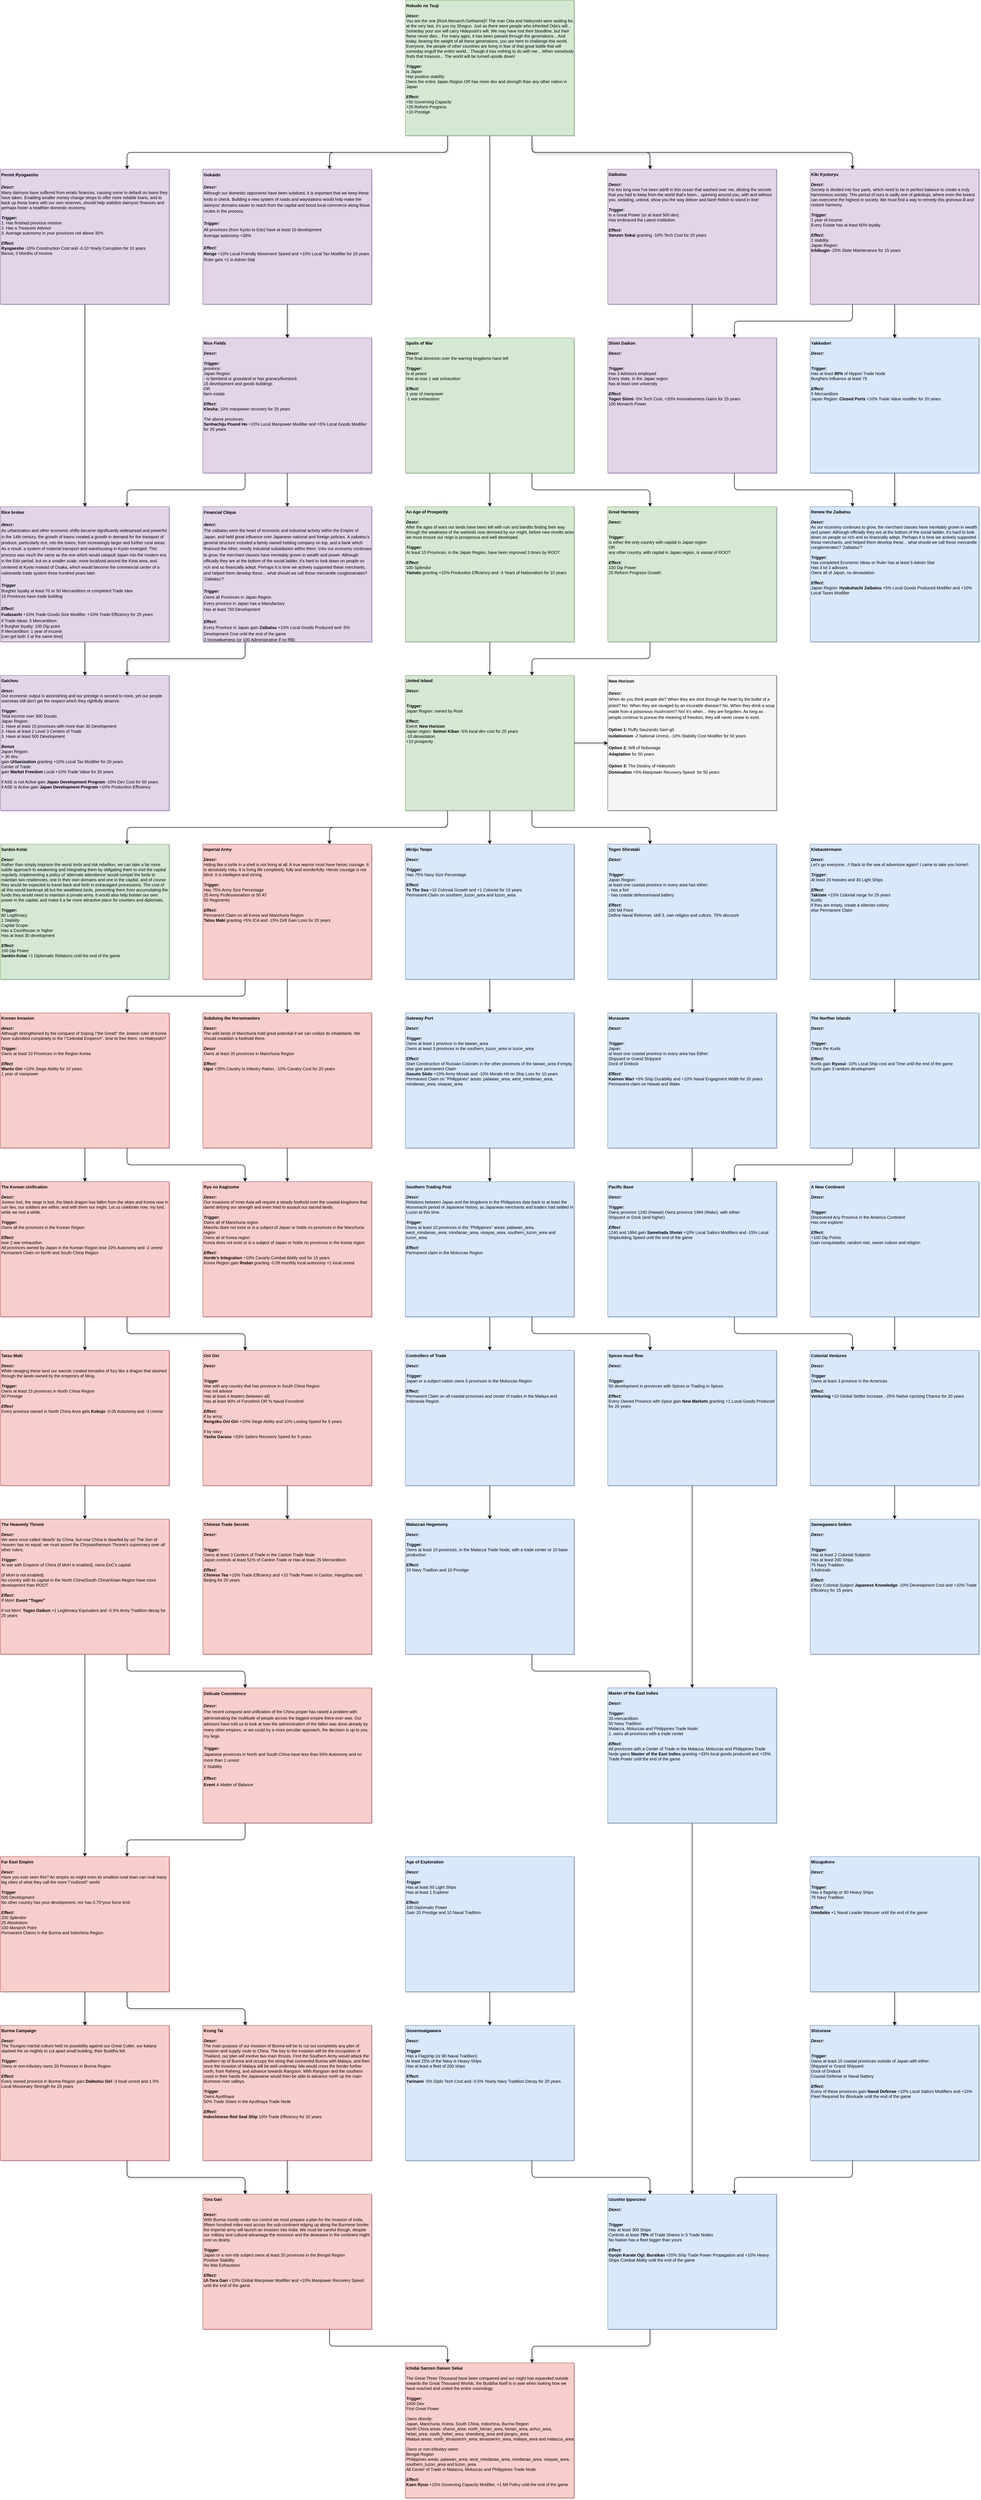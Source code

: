 <mxfile version="14.6.13" type="device" pages="3"><diagram id="V2yhKOk_xlsAycPNelrZ" name="Mission"><mxGraphModel dx="1197" dy="391" grid="1" gridSize="10" guides="1" tooltips="1" connect="1" arrows="1" fold="1" page="1" pageScale="1" pageWidth="827" pageHeight="1169" background="none" math="0" shadow="1"><root><mxCell id="0"/><mxCell id="1" parent="0"/><mxCell id="eq5Lf40URcWSvIme084I-195" style="edgeStyle=orthogonalEdgeStyle;rounded=1;orthogonalLoop=1;jettySize=auto;html=1;fontColor=#F0F0F0;shadow=1;" parent="1" edge="1"><mxGeometry relative="1" as="geometry"><mxPoint x="-4400" y="5780" as="sourcePoint"/></mxGeometry></mxCell><mxCell id="eq5Lf40URcWSvIme084I-196" style="edgeStyle=orthogonalEdgeStyle;rounded=1;orthogonalLoop=1;jettySize=auto;html=1;exitX=0.25;exitY=1;exitDx=0;exitDy=0;entryX=0.75;entryY=0;entryDx=0;entryDy=0;fontColor=#F0F0F0;shadow=1;" parent="1" edge="1"><mxGeometry relative="1" as="geometry"><mxPoint x="-4500" y="5780" as="sourcePoint"/></mxGeometry></mxCell><mxCell id="eq5Lf40URcWSvIme084I-197" style="edgeStyle=orthogonalEdgeStyle;rounded=1;orthogonalLoop=1;jettySize=auto;html=1;exitX=0.25;exitY=1;exitDx=0;exitDy=0;entryX=0.75;entryY=0;entryDx=0;entryDy=0;fontColor=#F0F0F0;shadow=1;" parent="1" edge="1"><mxGeometry relative="1" as="geometry"><mxPoint x="-4500" y="5780" as="sourcePoint"/></mxGeometry></mxCell><mxCell id="eq5Lf40URcWSvIme084I-198" style="edgeStyle=orthogonalEdgeStyle;rounded=1;orthogonalLoop=1;jettySize=auto;html=1;exitX=0.75;exitY=1;exitDx=0;exitDy=0;entryX=0.25;entryY=0;entryDx=0;entryDy=0;fontColor=#F0F0F0;shadow=1;" parent="1" edge="1"><mxGeometry relative="1" as="geometry"><mxPoint x="-4300" y="5780" as="sourcePoint"/></mxGeometry></mxCell><mxCell id="eq5Lf40URcWSvIme084I-199" style="edgeStyle=orthogonalEdgeStyle;rounded=1;orthogonalLoop=1;jettySize=auto;html=1;exitX=0.75;exitY=1;exitDx=0;exitDy=0;entryX=0.25;entryY=0;entryDx=0;entryDy=0;fontColor=#F0F0F0;shadow=1;" parent="1" edge="1"><mxGeometry relative="1" as="geometry"><mxPoint x="-4300" y="5780" as="sourcePoint"/></mxGeometry></mxCell><mxCell id="eq5Lf40URcWSvIme084I-201" value="" style="edgeStyle=orthogonalEdgeStyle;rounded=1;orthogonalLoop=1;jettySize=auto;html=1;fontColor=#F0F0F0;shadow=1;" parent="1" edge="1"><mxGeometry relative="1" as="geometry"><mxPoint x="-4880" y="6180" as="sourcePoint"/></mxGeometry></mxCell><mxCell id="eq5Lf40URcWSvIme084I-202" style="edgeStyle=orthogonalEdgeStyle;rounded=1;orthogonalLoop=1;jettySize=auto;html=1;exitX=0.75;exitY=1;exitDx=0;exitDy=0;entryX=0.25;entryY=0;entryDx=0;entryDy=0;fontColor=#F0F0F0;shadow=1;" parent="1" edge="1"><mxGeometry relative="1" as="geometry"><mxPoint x="-4780" y="6180" as="sourcePoint"/></mxGeometry></mxCell><mxCell id="eq5Lf40URcWSvIme084I-204" style="edgeStyle=orthogonalEdgeStyle;rounded=1;orthogonalLoop=1;jettySize=auto;html=1;fontColor=#F0F0F0;shadow=1;" parent="1" edge="1"><mxGeometry relative="1" as="geometry"><mxPoint x="-4400" y="6180" as="sourcePoint"/></mxGeometry></mxCell><mxCell id="eq5Lf40URcWSvIme084I-206" value="" style="edgeStyle=orthogonalEdgeStyle;rounded=1;orthogonalLoop=1;jettySize=auto;html=1;fontColor=#F0F0F0;shadow=1;" parent="1" edge="1"><mxGeometry relative="1" as="geometry"><Array as="points"><mxPoint x="1059" y="6619"/><mxPoint x="1499" y="6619"/></Array><mxPoint x="-4400" y="6580" as="sourcePoint"/></mxGeometry></mxCell><mxCell id="eq5Lf40URcWSvIme084I-210" style="edgeStyle=orthogonalEdgeStyle;rounded=1;orthogonalLoop=1;jettySize=auto;html=1;exitX=0.25;exitY=1;exitDx=0;exitDy=0;entryX=0.75;entryY=0;entryDx=0;entryDy=0;fontColor=#F0F0F0;shadow=1;" parent="1" edge="1"><mxGeometry relative="1" as="geometry"><mxPoint x="-4020" y="7780" as="sourcePoint"/></mxGeometry></mxCell><mxCell id="eq5Lf40URcWSvIme084I-212" style="edgeStyle=orthogonalEdgeStyle;rounded=1;orthogonalLoop=1;jettySize=auto;html=1;exitX=0.25;exitY=1;exitDx=0;exitDy=0;entryX=0.75;entryY=0;entryDx=0;entryDy=0;fontColor=#F0F0F0;shadow=1;" parent="1" edge="1"><mxGeometry relative="1" as="geometry"><mxPoint x="-3540" y="7780" as="sourcePoint"/></mxGeometry></mxCell><mxCell id="eq5Lf40URcWSvIme084I-214" style="edgeStyle=orthogonalEdgeStyle;rounded=1;orthogonalLoop=1;jettySize=auto;html=1;exitX=0.25;exitY=1;exitDx=0;exitDy=0;entryX=0.75;entryY=0;entryDx=0;entryDy=0;fontColor=#F0F0F0;shadow=1;" parent="1" edge="1"><mxGeometry relative="1" as="geometry"><mxPoint x="-4020" y="6180" as="sourcePoint"/></mxGeometry></mxCell><mxCell id="eq5Lf40URcWSvIme084I-216" value="" style="edgeStyle=orthogonalEdgeStyle;rounded=1;orthogonalLoop=1;jettySize=auto;html=1;fontColor=#F0F0F0;shadow=1;" parent="1" edge="1"><mxGeometry relative="1" as="geometry"><mxPoint x="-3440" y="6180" as="sourcePoint"/></mxGeometry></mxCell><mxCell id="eq5Lf40URcWSvIme084I-220" style="edgeStyle=orthogonalEdgeStyle;rounded=1;orthogonalLoop=1;jettySize=auto;html=1;exitX=0.5;exitY=1;exitDx=0;exitDy=0;fontColor=#F0F0F0;shadow=1;" parent="1" edge="1"><mxGeometry relative="1" as="geometry"><mxPoint x="-3440" y="7380" as="sourcePoint"/></mxGeometry></mxCell><mxCell id="eq5Lf40URcWSvIme084I-221" style="edgeStyle=orthogonalEdgeStyle;rounded=1;orthogonalLoop=1;jettySize=auto;html=1;exitX=0.25;exitY=1;exitDx=0;exitDy=0;entryX=0.75;entryY=0;entryDx=0;entryDy=0;fontColor=#F0F0F0;shadow=1;" parent="1" edge="1"><mxGeometry relative="1" as="geometry"><mxPoint x="-3540" y="7380" as="sourcePoint"/></mxGeometry></mxCell><mxCell id="eq5Lf40URcWSvIme084I-223" value="" style="edgeStyle=orthogonalEdgeStyle;rounded=1;orthogonalLoop=1;jettySize=auto;html=1;fontColor=#F0F0F0;shadow=1;" parent="1" edge="1"><mxGeometry relative="1" as="geometry"><mxPoint x="-4880" y="6980" as="sourcePoint"/></mxGeometry></mxCell><mxCell id="eq5Lf40URcWSvIme084I-224" style="edgeStyle=orthogonalEdgeStyle;rounded=1;orthogonalLoop=1;jettySize=auto;html=1;exitX=0.75;exitY=1;exitDx=0;exitDy=0;entryX=0.25;entryY=0;entryDx=0;entryDy=0;fontColor=#F0F0F0;shadow=1;" parent="1" edge="1"><mxGeometry relative="1" as="geometry"><mxPoint x="-4780" y="6980" as="sourcePoint"/></mxGeometry></mxCell><mxCell id="eq5Lf40URcWSvIme084I-226" value="" style="edgeStyle=orthogonalEdgeStyle;rounded=1;orthogonalLoop=1;jettySize=auto;html=1;fontColor=#F0F0F0;shadow=1;" parent="1" edge="1"><mxGeometry relative="1" as="geometry"><mxPoint x="-4880" y="7380" as="sourcePoint"/></mxGeometry></mxCell><mxCell id="eq5Lf40URcWSvIme084I-228" style="edgeStyle=orthogonalEdgeStyle;rounded=1;orthogonalLoop=1;jettySize=auto;html=1;exitX=0.75;exitY=1;exitDx=0;exitDy=0;entryX=0.25;entryY=0;entryDx=0;entryDy=0;fontColor=#F0F0F0;shadow=1;" parent="1" edge="1"><mxGeometry relative="1" as="geometry"><mxPoint x="-4500" y="7860" as="targetPoint"/></mxGeometry></mxCell><mxCell id="eq5Lf40URcWSvIme084I-230" style="edgeStyle=orthogonalEdgeStyle;rounded=1;orthogonalLoop=1;jettySize=auto;html=1;exitX=0.75;exitY=1;exitDx=0;exitDy=0;entryX=0.25;entryY=0;entryDx=0;entryDy=0;fontColor=#F0F0F0;shadow=1;" parent="1" edge="1"><mxGeometry relative="1" as="geometry"><mxPoint x="-4500" y="7860" as="targetPoint"/></mxGeometry></mxCell><mxCell id="eq5Lf40URcWSvIme084I-233" value="" style="edgeStyle=orthogonalEdgeStyle;rounded=1;orthogonalLoop=1;jettySize=auto;html=1;fontColor=#F0F0F0;shadow=1;" parent="1" edge="1"><mxGeometry relative="1" as="geometry"><mxPoint x="-5360" y="6180" as="sourcePoint"/></mxGeometry></mxCell><mxCell id="eq5Lf40URcWSvIme084I-235" style="edgeStyle=orthogonalEdgeStyle;rounded=1;orthogonalLoop=1;jettySize=auto;html=1;fontColor=#F0F0F0;shadow=1;" parent="1" edge="1"><mxGeometry relative="1" as="geometry"><mxPoint x="-5360" y="6580" as="sourcePoint"/></mxGeometry></mxCell><mxCell id="eq5Lf40URcWSvIme084I-239" style="edgeStyle=orthogonalEdgeStyle;rounded=1;orthogonalLoop=1;jettySize=auto;html=1;exitX=0.25;exitY=1;exitDx=0;exitDy=0;entryX=0.75;entryY=0;entryDx=0;entryDy=0;fontColor=#F0F0F0;shadow=1;" parent="1" edge="1"><mxGeometry relative="1" as="geometry"><mxPoint x="-4500" y="7380" as="sourcePoint"/></mxGeometry></mxCell><mxCell id="eq5Lf40URcWSvIme084I-271" style="edgeStyle=orthogonalEdgeStyle;rounded=1;orthogonalLoop=1;jettySize=auto;html=1;exitX=0.5;exitY=1;exitDx=0;exitDy=0;fontColor=#000000;" parent="1" edge="1"><mxGeometry relative="1" as="geometry"><mxPoint x="1010" y="2860" as="sourcePoint"/></mxGeometry></mxCell><mxCell id="SrPI5gbogRrqUP7N1IU4-67" style="edgeStyle=orthogonalEdgeStyle;rounded=1;orthogonalLoop=1;jettySize=auto;html=1;exitX=0.25;exitY=1;exitDx=0;exitDy=0;entryX=0.75;entryY=0;entryDx=0;entryDy=0;shadow=1;" parent="1" source="SrPI5gbogRrqUP7N1IU4-73" target="SrPI5gbogRrqUP7N1IU4-111" edge="1"><mxGeometry relative="1" as="geometry"><mxPoint x="680" y="400" as="targetPoint"/></mxGeometry></mxCell><mxCell id="SrPI5gbogRrqUP7N1IU4-68" style="edgeStyle=orthogonalEdgeStyle;rounded=1;orthogonalLoop=1;jettySize=auto;html=1;shadow=1;" parent="1" source="SrPI5gbogRrqUP7N1IU4-76" target="SrPI5gbogRrqUP7N1IU4-114" edge="1"><mxGeometry relative="1" as="geometry"/></mxCell><mxCell id="SrPI5gbogRrqUP7N1IU4-69" style="edgeStyle=orthogonalEdgeStyle;rounded=1;orthogonalLoop=1;jettySize=auto;html=1;exitX=0.75;exitY=1;exitDx=0;exitDy=0;entryX=0.25;entryY=0;entryDx=0;entryDy=0;shadow=1;" parent="1" source="SrPI5gbogRrqUP7N1IU4-73" target="SrPI5gbogRrqUP7N1IU4-127" edge="1"><mxGeometry relative="1" as="geometry"/></mxCell><mxCell id="SrPI5gbogRrqUP7N1IU4-70" style="edgeStyle=orthogonalEdgeStyle;rounded=1;orthogonalLoop=1;jettySize=auto;html=1;exitX=0.75;exitY=1;exitDx=0;exitDy=0;entryX=0.25;entryY=0;entryDx=0;entryDy=0;shadow=1;" parent="1" source="SrPI5gbogRrqUP7N1IU4-73" target="SrPI5gbogRrqUP7N1IU4-117" edge="1"><mxGeometry relative="1" as="geometry"/></mxCell><mxCell id="SrPI5gbogRrqUP7N1IU4-71" value="" style="edgeStyle=orthogonalEdgeStyle;rounded=1;orthogonalLoop=1;jettySize=auto;html=1;" parent="1" source="SrPI5gbogRrqUP7N1IU4-73" target="SrPI5gbogRrqUP7N1IU4-182" edge="1"><mxGeometry relative="1" as="geometry"/></mxCell><mxCell id="SrPI5gbogRrqUP7N1IU4-72" style="edgeStyle=orthogonalEdgeStyle;rounded=1;orthogonalLoop=1;jettySize=auto;html=1;exitX=0.25;exitY=1;exitDx=0;exitDy=0;entryX=0.75;entryY=0;entryDx=0;entryDy=0;" parent="1" source="SrPI5gbogRrqUP7N1IU4-73" target="SrPI5gbogRrqUP7N1IU4-106" edge="1"><mxGeometry relative="1" as="geometry"/></mxCell><mxCell id="SrPI5gbogRrqUP7N1IU4-73" value="&lt;div&gt;&lt;b&gt;Rokudo no Tsuji&lt;/b&gt;&lt;br style=&quot;font-size: 10px&quot;&gt;&lt;/div&gt;&lt;div style=&quot;font-size: 10px&quot;&gt;&lt;br style=&quot;font-size: 10px&quot;&gt;&lt;/div&gt;&lt;div style=&quot;font-size: 10px&quot;&gt;&lt;font style=&quot;font-size: 10px&quot;&gt;&lt;span style=&quot;font-size: 10px&quot;&gt;&lt;font style=&quot;font-size: 10px&quot;&gt;&lt;i style=&quot;font-size: 10px&quot;&gt;&lt;b style=&quot;font-size: 10px&quot;&gt;Descr:&lt;/b&gt;&lt;/i&gt;&lt;/font&gt;&lt;/span&gt;&lt;/font&gt;&lt;/div&gt;&lt;div style=&quot;font-size: 10px&quot;&gt;&lt;div style=&quot;font-size: 10px&quot;&gt;&lt;div style=&quot;font-size: 10px&quot;&gt;You are the one [Root.Monarch.GetName]!! The man Oda and Hideyoshi were waiting for, at the very last, it's you my Shogun. Just as there were people who inherited Oda's will... Someday your son will carry Hideyoshi's will. We may have lost their bloodline, but their flame never dies... For many ages, it has been passed through the generations... And today, bearing the weight of all these generations, you are here to challenge this world. Everyone, the people of other countries are living in fear of that great battle that will someday engulf the entire world... Though it has nothing to do with me... When somebody finds that treasure... The world will be turned upside down!&lt;/div&gt;&lt;/div&gt;&lt;/div&gt;&lt;div style=&quot;font-size: 10px&quot;&gt;&lt;font style=&quot;font-size: 10px&quot;&gt;&lt;br style=&quot;font-size: 10px&quot;&gt;&lt;/font&gt;&lt;/div&gt;&lt;div style=&quot;font-size: 10px&quot;&gt;&lt;font style=&quot;font-size: 10px&quot;&gt;&lt;b style=&quot;font-size: 10px&quot;&gt;&lt;i style=&quot;font-size: 10px&quot;&gt;Trigger:&lt;/i&gt;&lt;/b&gt;&lt;/font&gt;&lt;/div&gt;Is Japan&lt;br style=&quot;font-size: 10px&quot;&gt;Has positive stability&lt;br style=&quot;font-size: 10px&quot;&gt;Owns the entire Japan Region OR has more dev and strength than any other nation in Japan&lt;br style=&quot;font-size: 10px&quot;&gt;&lt;div style=&quot;font-size: 10px&quot;&gt;&lt;font style=&quot;font-size: 10px&quot;&gt;&lt;br style=&quot;font-size: 10px&quot;&gt;&lt;/font&gt;&lt;/div&gt;&lt;div style=&quot;font-size: 10px&quot;&gt;&lt;font style=&quot;font-size: 10px&quot;&gt;&lt;font style=&quot;font-size: 10px&quot;&gt;&lt;b style=&quot;font-size: 10px&quot;&gt;&lt;i style=&quot;font-size: 10px&quot;&gt;Effect:&lt;/i&gt;&lt;/b&gt;&lt;/font&gt;&lt;/font&gt;&lt;/div&gt;&lt;div style=&quot;font-size: 10px&quot;&gt;+50 Governing Capacity&lt;br&gt;&lt;/div&gt;&lt;div style=&quot;font-size: 10px&quot;&gt;+25 Reform Progress&lt;/div&gt;&lt;div style=&quot;font-size: 10px&quot;&gt;+10 Prestige&lt;/div&gt;" style="whiteSpace=wrap;html=1;align=left;fontSize=10;fillColor=#d5e8d4;strokeColor=#82b366;verticalAlign=top;" parent="1" vertex="1"><mxGeometry x="960" width="400" height="320" as="geometry"/></mxCell><mxCell id="BgUgdOesSq6iDBcDZAHC-2" value="" style="edgeStyle=orthogonalEdgeStyle;rounded=0;orthogonalLoop=1;jettySize=auto;html=1;" parent="1" source="SrPI5gbogRrqUP7N1IU4-75" target="BgUgdOesSq6iDBcDZAHC-1" edge="1"><mxGeometry relative="1" as="geometry"/></mxCell><mxCell id="SrPI5gbogRrqUP7N1IU4-75" value="&lt;b&gt;Mirāju Tenpo&lt;/b&gt;&lt;br&gt;&lt;div&gt;&lt;br&gt;&lt;/div&gt;&lt;i&gt;&lt;b&gt;Descr:&lt;/b&gt;&lt;/i&gt;&lt;br&gt;&lt;br&gt;&lt;div&gt;&lt;i&gt;&lt;b&gt;Trigger:&lt;/b&gt;&lt;/i&gt;&lt;/div&gt;&lt;div&gt;Has 75% Navy Size Percentage&lt;/div&gt;&lt;br&gt;&lt;i&gt;&lt;b&gt;Effect:&lt;/b&gt;&lt;/i&gt;&lt;br&gt;&lt;b&gt;To The Sea&lt;/b&gt;&amp;nbsp;+10 Colonial Growth and +1 Colonist for 10 years&lt;br&gt;Permanent Claim on southern_luzon_area and luzon_area" style="align=left;fontSize=10;fillColor=#dae8fc;strokeColor=#6c8ebf;verticalAlign=top;labelPosition=center;verticalLabelPosition=middle;labelBackgroundColor=none;labelBorderColor=none;whiteSpace=wrap;html=1;" parent="1" vertex="1"><mxGeometry x="960" y="2000" width="400" height="320" as="geometry"/></mxCell><mxCell id="SrPI5gbogRrqUP7N1IU4-188" style="edgeStyle=orthogonalEdgeStyle;rounded=1;orthogonalLoop=1;jettySize=auto;html=1;exitX=0.5;exitY=1;exitDx=0;exitDy=0;" parent="1" source="SrPI5gbogRrqUP7N1IU4-76" target="SrPI5gbogRrqUP7N1IU4-75" edge="1"><mxGeometry relative="1" as="geometry"/></mxCell><mxCell id="SrPI5gbogRrqUP7N1IU4-189" style="edgeStyle=orthogonalEdgeStyle;rounded=1;orthogonalLoop=1;jettySize=auto;html=1;exitX=0.25;exitY=1;exitDx=0;exitDy=0;entryX=0.75;entryY=0;entryDx=0;entryDy=0;" parent="1" source="SrPI5gbogRrqUP7N1IU4-76" target="SrPI5gbogRrqUP7N1IU4-129" edge="1"><mxGeometry relative="1" as="geometry"/></mxCell><mxCell id="SrPI5gbogRrqUP7N1IU4-190" style="edgeStyle=orthogonalEdgeStyle;rounded=1;orthogonalLoop=1;jettySize=auto;html=1;exitX=0.75;exitY=1;exitDx=0;exitDy=0;entryX=0.25;entryY=0;entryDx=0;entryDy=0;" parent="1" source="SrPI5gbogRrqUP7N1IU4-76" target="SrPI5gbogRrqUP7N1IU4-175" edge="1"><mxGeometry relative="1" as="geometry"/></mxCell><mxCell id="SrPI5gbogRrqUP7N1IU4-76" value="&lt;div style=&quot;font-size: 10px&quot;&gt;&lt;b style=&quot;font-size: 10px&quot;&gt;United Island&lt;/b&gt;&lt;/div&gt;&lt;div style=&quot;font-size: 10px&quot;&gt;&lt;br style=&quot;font-size: 10px&quot;&gt;&lt;/div&gt;&lt;div style=&quot;font-size: 10px&quot;&gt;&lt;font style=&quot;font-size: 10px&quot;&gt;&lt;span style=&quot;font-size: 10px&quot;&gt;&lt;font style=&quot;font-size: 10px&quot;&gt;&lt;i style=&quot;font-size: 10px&quot;&gt;&lt;b style=&quot;font-size: 10px&quot;&gt;Descr:&lt;/b&gt;&lt;/i&gt;&lt;/font&gt;&lt;/span&gt;&lt;/font&gt;&lt;/div&gt;&lt;div style=&quot;font-size: 10px&quot;&gt;&lt;div style=&quot;font-size: 10px&quot;&gt;&lt;div style=&quot;font-size: 10px&quot;&gt;&lt;br style=&quot;font-size: 10px&quot;&gt;&lt;/div&gt;&lt;/div&gt;&lt;/div&gt;&lt;div style=&quot;font-size: 10px&quot;&gt;&lt;font style=&quot;font-size: 10px&quot;&gt;&lt;br style=&quot;font-size: 10px&quot;&gt;&lt;/font&gt;&lt;/div&gt;&lt;div style=&quot;font-size: 10px&quot;&gt;&lt;font style=&quot;font-size: 10px&quot;&gt;&lt;b style=&quot;font-size: 10px&quot;&gt;&lt;i style=&quot;font-size: 10px&quot;&gt;Trigger:&lt;/i&gt;&lt;/b&gt;&lt;/font&gt;&lt;/div&gt;&lt;div style=&quot;font-size: 10px&quot;&gt;&lt;font style=&quot;font-size: 10px&quot;&gt;&lt;font style=&quot;font-size: 10px&quot;&gt;&lt;span style=&quot;font-size: 10px&quot;&gt;&lt;span style=&quot;font-size: 10px&quot;&gt;Japan Region: owned by Root&lt;/span&gt;&lt;/span&gt;&lt;/font&gt;&lt;/font&gt;&lt;/div&gt;&lt;div style=&quot;font-size: 10px&quot;&gt;&lt;font style=&quot;font-size: 10px&quot;&gt;&lt;font style=&quot;font-size: 10px&quot;&gt;&lt;span style=&quot;font-size: 10px&quot;&gt;&lt;span style=&quot;font-size: 10px&quot;&gt;&lt;br style=&quot;font-size: 10px&quot;&gt;&lt;/span&gt;&lt;/span&gt;&lt;/font&gt;&lt;/font&gt;&lt;/div&gt;&lt;div style=&quot;font-size: 10px&quot;&gt;&lt;font style=&quot;font-size: 10px&quot;&gt;&lt;font style=&quot;font-size: 10px&quot;&gt;&lt;span style=&quot;font-size: 10px&quot;&gt;&lt;i style=&quot;font-weight: bold ; font-size: 10px&quot;&gt;Effect:&lt;/i&gt;&lt;/span&gt;&lt;/font&gt;&lt;/font&gt;&lt;/div&gt;Event:&amp;nbsp;&lt;b&gt;New Horizon&lt;/b&gt;&lt;div&gt;&lt;span&gt;Japan region: &lt;/span&gt;&lt;b&gt;Seimei Kikan&lt;/b&gt;&lt;span&gt;&amp;nbsp;-5% local dev cost for 20 years&lt;/span&gt;&lt;br&gt;&lt;/div&gt;&lt;div style=&quot;font-size: 10px&quot;&gt;-10 devastation&lt;/div&gt;&lt;div style=&quot;font-size: 10px&quot;&gt;+10 prosperity&lt;/div&gt;" style="whiteSpace=wrap;html=1;align=left;fontSize=10;fillColor=#d5e8d4;strokeColor=#82b366;verticalAlign=top;" parent="1" vertex="1"><mxGeometry x="960" y="1600" width="400" height="320" as="geometry"/></mxCell><mxCell id="SrPI5gbogRrqUP7N1IU4-77" style="edgeStyle=orthogonalEdgeStyle;rounded=1;orthogonalLoop=1;jettySize=auto;html=1;exitX=0.5;exitY=1;exitDx=0;exitDy=0;shadow=1;fillColor=#0050ef;" parent="1" source="SrPI5gbogRrqUP7N1IU4-78" target="SrPI5gbogRrqUP7N1IU4-82" edge="1"><mxGeometry relative="1" as="geometry"/></mxCell><mxCell id="wQrDaBOW-oiO82ZALfQr-5" style="edgeStyle=orthogonalEdgeStyle;rounded=1;orthogonalLoop=1;jettySize=auto;html=1;exitX=0.75;exitY=1;exitDx=0;exitDy=0;entryX=0.25;entryY=0;entryDx=0;entryDy=0;" parent="1" source="SrPI5gbogRrqUP7N1IU4-78" target="wQrDaBOW-oiO82ZALfQr-4" edge="1"><mxGeometry relative="1" as="geometry"/></mxCell><mxCell id="SrPI5gbogRrqUP7N1IU4-78" value="&lt;b&gt;Korean Invasion&lt;/b&gt;&lt;br&gt;&lt;br&gt;&lt;b&gt;&lt;i&gt;descr:&lt;/i&gt;&lt;/b&gt; &lt;br&gt;Although strengthened by the conquest of Sojong \&quot;the Great\&quot; the Joseon ruler of Korea have submitted completely to the \&quot;Celestial Emperor\&quot;, time to free them, no Hideyoshi?&lt;br style=&quot;font-size: 10px&quot;&gt;&lt;br style=&quot;font-size: 10px&quot;&gt;&lt;b&gt;&lt;i&gt;Trigger:&lt;/i&gt;&lt;/b&gt;&lt;br style=&quot;font-size: 10px&quot;&gt;Owns at least 10 Provinces in the Region Korea&lt;br style=&quot;font-size: 10px&quot;&gt;&lt;br style=&quot;font-size: 10px&quot;&gt;&lt;b&gt;&lt;i&gt;Effect&lt;/i&gt;&lt;/b&gt;&lt;br&gt;&lt;b&gt;Wanto Giri&lt;/b&gt;&amp;nbsp;+10% Siege Ability for 10 years&lt;br style=&quot;font-size: 10px&quot;&gt;1 year of manpower" style="whiteSpace=wrap;html=1;fillColor=#f8cecc;strokeColor=#b85450;align=left;fontSize=10;verticalAlign=top;" parent="1" vertex="1"><mxGeometry y="2400" width="400" height="320" as="geometry"/></mxCell><mxCell id="SrPI5gbogRrqUP7N1IU4-79" style="edgeStyle=orthogonalEdgeStyle;rounded=1;orthogonalLoop=1;jettySize=auto;html=1;exitX=0.75;exitY=1;exitDx=0;exitDy=0;entryX=0.25;entryY=0;entryDx=0;entryDy=0;shadow=1;fillColor=#0050ef;" parent="1" source="SrPI5gbogRrqUP7N1IU4-82" target="SrPI5gbogRrqUP7N1IU4-104" edge="1"><mxGeometry relative="1" as="geometry"/></mxCell><mxCell id="SrPI5gbogRrqUP7N1IU4-80" style="edgeStyle=orthogonalEdgeStyle;rounded=1;orthogonalLoop=1;jettySize=auto;html=1;fillColor=#0050ef;" parent="1" source="SrPI5gbogRrqUP7N1IU4-129" target="SrPI5gbogRrqUP7N1IU4-83" edge="1"><mxGeometry relative="1" as="geometry"/></mxCell><mxCell id="SrPI5gbogRrqUP7N1IU4-81" style="edgeStyle=orthogonalEdgeStyle;rounded=1;orthogonalLoop=1;jettySize=auto;html=1;fillColor=#0050ef;" parent="1" source="SrPI5gbogRrqUP7N1IU4-82" target="SrPI5gbogRrqUP7N1IU4-101" edge="1"><mxGeometry relative="1" as="geometry"/></mxCell><mxCell id="SrPI5gbogRrqUP7N1IU4-82" value="&lt;div style=&quot;font-size: 10px&quot;&gt;&lt;span&gt;&lt;b&gt;The Korean Unification&lt;/b&gt;&lt;/span&gt;&lt;br&gt;&lt;/div&gt;&lt;div style=&quot;font-size: 10px&quot;&gt;&lt;span style=&quot;font-size: 10px&quot;&gt;&lt;br&gt;&lt;/span&gt;&lt;/div&gt;&lt;div style=&quot;font-size: 10px&quot;&gt;&lt;span style=&quot;font-size: 10px&quot;&gt;&lt;b&gt;&lt;i&gt;Descr:&lt;/i&gt;&lt;/b&gt;&lt;/span&gt;&lt;/div&gt;&lt;div style=&quot;font-size: 10px&quot;&gt;Joseon lost, the siege is lost, the black dragon has fallen from the skies and Korea now in ruin lies, our soldiers are within, and with them our might. Let us celebrate now, my lord, while we rest a while.&lt;br&gt;&lt;/div&gt;&lt;div style=&quot;font-size: 10px&quot;&gt;&lt;span style=&quot;font-size: 10px&quot;&gt;&lt;br style=&quot;font-size: 10px&quot;&gt;&lt;/span&gt;&lt;/div&gt;&lt;div style=&quot;font-size: 10px&quot;&gt;&lt;span style=&quot;font-size: 10px&quot;&gt;&lt;b&gt;&lt;i&gt;Trigger:&lt;/i&gt;&lt;/b&gt;&lt;/span&gt;&lt;/div&gt;&lt;div style=&quot;font-size: 10px&quot;&gt;&lt;span&gt;Owns all the provinces in the Korean Region&lt;/span&gt;&lt;/div&gt;&lt;div style=&quot;font-size: 10px&quot;&gt;&lt;span style=&quot;font-size: 10px&quot;&gt;&lt;br style=&quot;font-size: 10px&quot;&gt;&lt;/span&gt;&lt;/div&gt;&lt;div style=&quot;font-size: 10px&quot;&gt;&lt;span style=&quot;font-size: 10px&quot;&gt;&lt;b style=&quot;font-style: italic&quot;&gt;Effect:&lt;/b&gt;&lt;br&gt;lose 2 war exhaustion&lt;/span&gt;&lt;/div&gt;&lt;div style=&quot;font-size: 10px&quot;&gt;&lt;span&gt;All provinces owned by Japan in the Korean Region lose 10% Autonomy and -2 unrest&lt;/span&gt;&lt;br&gt;&lt;/div&gt;&lt;div style=&quot;font-size: 10px&quot;&gt;Permanent Claim on North and South China Region&lt;/div&gt;" style="whiteSpace=wrap;html=1;fillColor=#f8cecc;strokeColor=#b85450;fontSize=10;align=left;verticalAlign=top;" parent="1" vertex="1"><mxGeometry y="2800" width="400" height="320" as="geometry"/></mxCell><mxCell id="wQrDaBOW-oiO82ZALfQr-6" style="edgeStyle=orthogonalEdgeStyle;rounded=1;orthogonalLoop=1;jettySize=auto;html=1;exitX=0.5;exitY=1;exitDx=0;exitDy=0;" parent="1" source="SrPI5gbogRrqUP7N1IU4-83" target="wQrDaBOW-oiO82ZALfQr-4" edge="1"><mxGeometry relative="1" as="geometry"/></mxCell><mxCell id="SrPI5gbogRrqUP7N1IU4-83" value="&lt;div style=&quot;font-size: 10px&quot;&gt;&lt;b&gt;Subduing the Horsemasters&lt;/b&gt;&lt;br&gt;&lt;/div&gt;&lt;div style=&quot;font-size: 10px&quot;&gt;&lt;br&gt;&lt;/div&gt;&lt;div style=&quot;font-size: 10px&quot;&gt;&lt;b&gt;&lt;i&gt;Descr:&lt;/i&gt;&lt;/b&gt;&lt;/div&gt;&lt;div style=&quot;font-size: 10px&quot;&gt;The wild lands of Manchuria hold great potential if we can civilize its inhabitants. We should establish a foothold there.&lt;br&gt;&lt;/div&gt;&lt;div style=&quot;font-size: 10px&quot;&gt;&lt;br style=&quot;font-size: 10px&quot;&gt;&lt;/div&gt;&lt;div style=&quot;font-size: 10px&quot;&gt;&lt;b&gt;&lt;i&gt;Descr&lt;/i&gt;&lt;/b&gt;&lt;/div&gt;&lt;div style=&quot;font-size: 10px&quot;&gt;&lt;span&gt;Owns at least 20 provinces in Manchuria Region&lt;/span&gt;&lt;br&gt;&lt;/div&gt;&lt;div style=&quot;font-size: 10px&quot;&gt;&lt;br style=&quot;font-size: 10px&quot;&gt;&lt;/div&gt;&lt;div style=&quot;font-size: 10px&quot;&gt;&lt;b&gt;&lt;i&gt;Effect:&lt;br&gt;&lt;/i&gt;&lt;/b&gt;&lt;b&gt;Ugui&lt;/b&gt;&amp;nbsp;+25% Cavalry to Infantry Ration, -10% Cavalry Cost for 20 years&lt;/div&gt;" style="whiteSpace=wrap;html=1;fillColor=#f8cecc;strokeColor=#b85450;fontSize=10;align=left;verticalAlign=top;" parent="1" vertex="1"><mxGeometry x="480" y="2400" width="400" height="320" as="geometry"/></mxCell><mxCell id="Rkv-G5XWBWm8T4cp3-Db-2" style="edgeStyle=orthogonalEdgeStyle;rounded=1;orthogonalLoop=1;jettySize=auto;html=1;exitX=0.5;exitY=1;exitDx=0;exitDy=0;" parent="1" source="SrPI5gbogRrqUP7N1IU4-85" target="SrPI5gbogRrqUP7N1IU4-93" edge="1"><mxGeometry relative="1" as="geometry"/></mxCell><mxCell id="SrPI5gbogRrqUP7N1IU4-85" value="&lt;div style=&quot;font-size: 10px&quot;&gt;&lt;span style=&quot;font-size: 10px&quot;&gt;&lt;b&gt;The Heavenly Throne&lt;/b&gt;&lt;/span&gt;&lt;/div&gt;&lt;div style=&quot;font-size: 10px&quot;&gt;&lt;span style=&quot;font-size: 10px&quot;&gt;&lt;br&gt;&lt;/span&gt;&lt;/div&gt;&lt;div style=&quot;font-size: 10px&quot;&gt;&lt;span style=&quot;font-size: 10px&quot;&gt;&lt;b&gt;&lt;i&gt;Descr:&lt;/i&gt;&lt;/b&gt;&lt;/span&gt;&lt;/div&gt;&lt;div style=&quot;font-size: 10px&quot;&gt;&lt;span style=&quot;font-size: 10px&quot;&gt;We were once called 'dwarfs' by China, but now China is dwarfed by us! The Son of Heaven has no equal; we must assert the Chrysanthemum Throne's supremacy over all other rulers.&lt;/span&gt;&lt;/div&gt;&lt;div style=&quot;font-size: 10px&quot;&gt;&lt;span style=&quot;font-size: 10px&quot;&gt;&lt;br style=&quot;font-size: 10px&quot;&gt;&lt;/span&gt;&lt;/div&gt;&lt;div style=&quot;font-size: 10px&quot;&gt;&lt;span style=&quot;font-size: 10px&quot;&gt;&lt;b&gt;&lt;i&gt;Trigger:&lt;/i&gt;&lt;/b&gt;&lt;/span&gt;&lt;/div&gt;&lt;div style=&quot;font-size: 10px&quot;&gt;At war with Emperor of China (if MoH is enabled), owns EoC's capital.&lt;/div&gt;&lt;div style=&quot;font-size: 10px&quot;&gt;&lt;span&gt;&lt;br&gt;&lt;/span&gt;&lt;/div&gt;&lt;div style=&quot;font-size: 10px&quot;&gt;&lt;span&gt;(if MoH is not enabled)&lt;/span&gt;&lt;br&gt;&lt;/div&gt;&lt;div style=&quot;font-size: 10px&quot;&gt;No country with its capital in the North China/South China/Xinan Region have more development than ROOT&lt;/div&gt;&lt;div style=&quot;font-size: 10px&quot;&gt;&lt;br&gt;&lt;/div&gt;&lt;div style=&quot;font-size: 10px&quot;&gt;&lt;b&gt;&lt;i&gt;Effect:&lt;/i&gt;&lt;/b&gt;&lt;/div&gt;If MoH: &lt;b&gt;Event &quot;Togen&quot;&lt;/b&gt;&lt;br&gt;&lt;br&gt;if not MoH: &lt;b&gt;Togen Daikon&lt;/b&gt;&amp;nbsp;+1 Legitimacy Equivalent and -0.5% Army Tradition decay for 25 years" style="whiteSpace=wrap;html=1;fillColor=#f8cecc;strokeColor=#b85450;fontSize=10;align=left;verticalAlign=top;" parent="1" vertex="1"><mxGeometry y="3600" width="400" height="320" as="geometry"/></mxCell><mxCell id="SrPI5gbogRrqUP7N1IU4-86" style="edgeStyle=orthogonalEdgeStyle;rounded=1;orthogonalLoop=1;jettySize=auto;html=1;fontColor=#000000;fillColor=#0050ef;exitX=0.75;exitY=1;exitDx=0;exitDy=0;entryX=0.25;entryY=0;entryDx=0;entryDy=0;" parent="1" source="SrPI5gbogRrqUP7N1IU4-85" target="SrPI5gbogRrqUP7N1IU4-88" edge="1"><mxGeometry relative="1" as="geometry"><mxPoint x="680" y="4320" as="sourcePoint"/><Array as="points"/></mxGeometry></mxCell><mxCell id="Rkv-G5XWBWm8T4cp3-Db-3" style="edgeStyle=orthogonalEdgeStyle;rounded=1;orthogonalLoop=1;jettySize=auto;html=1;exitX=0.25;exitY=1;exitDx=0;exitDy=0;entryX=0.75;entryY=0;entryDx=0;entryDy=0;" parent="1" source="SrPI5gbogRrqUP7N1IU4-88" target="SrPI5gbogRrqUP7N1IU4-93" edge="1"><mxGeometry relative="1" as="geometry"/></mxCell><mxCell id="SrPI5gbogRrqUP7N1IU4-88" value="&lt;div style=&quot;line-height: 14.4px&quot;&gt;&lt;b style=&quot;font-size: 10px&quot;&gt;Delicate&amp;nbsp;&lt;/b&gt;&lt;span&gt;&lt;b&gt;Coexistence&lt;/b&gt;&lt;/span&gt;&lt;/div&gt;&lt;div style=&quot;font-size: 10px ; line-height: 14.4px&quot;&gt;&lt;br&gt;&lt;/div&gt;&lt;div style=&quot;font-size: 10px ; line-height: 14.4px&quot;&gt;&lt;b&gt;&lt;i&gt;Descr:&lt;/i&gt;&lt;/b&gt;&lt;/div&gt;&lt;div style=&quot;font-size: 10px ; line-height: 14.4px&quot;&gt;The recent conquest and unification of the China proper has raised a problem with administrating the multitude of people across the biggest empire there ever was. Our advisors have told us to look at how the administration of the fallen was done already by many other empires, or we could try a more peculiar approach, the decision is up to you, my liege.&lt;br&gt;&lt;/div&gt;&lt;div style=&quot;font-size: 10px ; line-height: 14.4px&quot;&gt;&lt;br style=&quot;font-size: 10px&quot;&gt;&lt;/div&gt;&lt;div style=&quot;font-size: 10px ; line-height: 14.4px&quot;&gt;&lt;b&gt;&lt;i&gt;Trigger:&lt;/i&gt;&lt;/b&gt;&lt;/div&gt;&lt;div style=&quot;font-size: 10px ; line-height: 14.4px&quot;&gt;Japanese provinces in North and South China have less than 50% Autonomy and no more than 1 unrest&lt;/div&gt;&lt;div style=&quot;font-size: 10px ; line-height: 14.4px&quot;&gt;2 Stability&lt;/div&gt;&lt;div style=&quot;font-size: 10px ; line-height: 14.4px&quot;&gt;&lt;br style=&quot;font-size: 10px&quot;&gt;&lt;/div&gt;&lt;div style=&quot;font-size: 10px ; line-height: 14.4px&quot;&gt;&lt;b&gt;&lt;i&gt;Effect:&lt;/i&gt;&lt;/b&gt;&lt;span&gt;&amp;nbsp;&lt;/span&gt;&lt;/div&gt;&lt;div style=&quot;font-size: 10px ; line-height: 14.4px&quot;&gt;&lt;b&gt;Event&lt;/b&gt;&amp;nbsp;&lt;i&gt;A Matter of Balance&lt;/i&gt;&lt;/div&gt;&lt;div style=&quot;font-size: 10px ; line-height: 14.4px&quot;&gt;&lt;br&gt;&lt;/div&gt;" style="whiteSpace=wrap;html=1;fillColor=#f8cecc;strokeColor=#b85450;fontSize=10;align=left;labelBackgroundColor=none;verticalAlign=top;" parent="1" vertex="1"><mxGeometry x="480" y="4000" width="400" height="320" as="geometry"/></mxCell><mxCell id="SrPI5gbogRrqUP7N1IU4-91" value="" style="edgeStyle=orthogonalEdgeStyle;rounded=1;orthogonalLoop=1;jettySize=auto;html=1;shadow=1;fillColor=#0050ef;" parent="1" source="SrPI5gbogRrqUP7N1IU4-93" target="SrPI5gbogRrqUP7N1IU4-95" edge="1"><mxGeometry relative="1" as="geometry"/></mxCell><mxCell id="SrPI5gbogRrqUP7N1IU4-92" style="edgeStyle=orthogonalEdgeStyle;rounded=1;orthogonalLoop=1;jettySize=auto;html=1;exitX=0.75;exitY=1;exitDx=0;exitDy=0;entryX=0.25;entryY=0;entryDx=0;entryDy=0;shadow=1;fillColor=#0050ef;" parent="1" source="SrPI5gbogRrqUP7N1IU4-93" target="SrPI5gbogRrqUP7N1IU4-97" edge="1"><mxGeometry relative="1" as="geometry"/></mxCell><mxCell id="SrPI5gbogRrqUP7N1IU4-93" value="&lt;div style=&quot;font-size: 10px&quot;&gt;&lt;b&gt;Far East Empire&lt;/b&gt;&lt;/div&gt;&lt;div style=&quot;font-size: 10px&quot;&gt;&lt;span style=&quot;font-size: 10px&quot;&gt;&lt;br&gt;&lt;/span&gt;&lt;/div&gt;&lt;div style=&quot;font-size: 10px&quot;&gt;&lt;span style=&quot;font-size: 10px&quot;&gt;&lt;b&gt;&lt;i&gt;Descr:&lt;/i&gt;&lt;/b&gt;&lt;/span&gt;&lt;/div&gt;&lt;div style=&quot;font-size: 10px&quot;&gt;Have you ever seen this? An empire so might even its smallest rural town can rival many big cities of what they call the more \&quot;civilized\&quot; world.&lt;br&gt;&lt;/div&gt;&lt;div style=&quot;font-size: 10px&quot;&gt;&lt;span style=&quot;font-size: 10px&quot;&gt;&lt;br style=&quot;font-size: 10px&quot;&gt;&lt;/span&gt;&lt;/div&gt;&lt;div style=&quot;font-size: 10px&quot;&gt;&lt;span style=&quot;font-size: 10px&quot;&gt;&lt;b&gt;&lt;i&gt;Trigger&lt;/i&gt;&lt;/b&gt;&lt;/span&gt;&lt;/div&gt;&lt;div style=&quot;font-size: 10px&quot;&gt;&lt;span&gt;500 Development&lt;/span&gt;&lt;br&gt;&lt;/div&gt;&lt;div style=&quot;font-size: 10px&quot;&gt;&lt;span style=&quot;font-size: 10px&quot;&gt;No other country has your development, nor has 0.75*your force limit&lt;/span&gt;&lt;/div&gt;&lt;div style=&quot;font-size: 10px&quot;&gt;&lt;span style=&quot;font-size: 10px&quot;&gt;&lt;br&gt;&lt;/span&gt;&lt;/div&gt;&lt;div style=&quot;font-size: 10px&quot;&gt;&lt;b&gt;&lt;i&gt;Effect:&lt;/i&gt;&lt;/b&gt;&lt;/div&gt;&lt;div style=&quot;font-size: 10px&quot;&gt;200 Splendor&lt;/div&gt;&lt;div style=&quot;font-size: 10px&quot;&gt;25 Absolutism&lt;/div&gt;&lt;div style=&quot;font-size: 10px&quot;&gt;100 Monarch Point&lt;/div&gt;&lt;div style=&quot;font-size: 10px&quot;&gt;Permanent Claims in the Burma and Indochina Region&lt;/div&gt;" style="whiteSpace=wrap;html=1;fillColor=#f8cecc;strokeColor=#b85450;fontSize=10;align=left;verticalAlign=top;" parent="1" vertex="1"><mxGeometry y="4400" width="400" height="320" as="geometry"/></mxCell><mxCell id="SrPI5gbogRrqUP7N1IU4-94" style="edgeStyle=orthogonalEdgeStyle;rounded=1;orthogonalLoop=1;jettySize=auto;html=1;exitX=0.75;exitY=1;exitDx=0;exitDy=0;entryX=0.25;entryY=0;entryDx=0;entryDy=0;shadow=1;fillColor=#0050ef;" parent="1" source="SrPI5gbogRrqUP7N1IU4-95" target="SrPI5gbogRrqUP7N1IU4-98" edge="1"><mxGeometry relative="1" as="geometry"/></mxCell><mxCell id="SrPI5gbogRrqUP7N1IU4-95" value="&lt;div style=&quot;font-size: 10px&quot;&gt;&lt;b&gt;Burma Campaign&lt;/b&gt;&lt;/div&gt;&lt;div style=&quot;font-size: 10px&quot;&gt;&lt;br&gt;&lt;/div&gt;&lt;div style=&quot;font-size: 10px&quot;&gt;&lt;b&gt;&lt;i&gt;Descr:&lt;/i&gt;&lt;/b&gt;&lt;/div&gt;&lt;div style=&quot;font-size: 10px&quot;&gt;The Toungoo martial culture held no possibility against our Great Cutter, our katana slashed the so mightly to cut apart small building, their Buddha fell.&lt;br&gt;&lt;/div&gt;&lt;div style=&quot;font-size: 10px&quot;&gt;&lt;br style=&quot;font-size: 10px&quot;&gt;&lt;b&gt;&lt;i&gt;Trigger:&lt;/i&gt;&lt;/b&gt;&lt;br style=&quot;font-size: 10px&quot;&gt;Owns or non-tributary owns 20 Provinces in Burma Region&lt;/div&gt;&lt;div style=&quot;font-size: 10px&quot;&gt;&lt;br&gt;&lt;b&gt;&lt;i&gt;Effect:&lt;/i&gt;&lt;/b&gt;&lt;/div&gt;&lt;div style=&quot;font-size: 10px&quot;&gt;Every owned province in Burma Region gain&amp;nbsp;&lt;b&gt;Daibutsu Giri&lt;/b&gt;&amp;nbsp;-3 local unrest and 1.5% Local Missionary Strength for 20 years&lt;br style=&quot;font-size: 10px&quot;&gt;&lt;/div&gt;" style="whiteSpace=wrap;html=1;fillColor=#f8cecc;strokeColor=#b85450;fontSize=10;align=left;labelBackgroundColor=none;verticalAlign=top;" parent="1" vertex="1"><mxGeometry y="4800" width="400" height="320" as="geometry"/></mxCell><mxCell id="SrPI5gbogRrqUP7N1IU4-96" style="edgeStyle=orthogonalEdgeStyle;rounded=1;orthogonalLoop=1;jettySize=auto;html=1;exitX=0.5;exitY=1;exitDx=0;exitDy=0;shadow=1;fillColor=#0050ef;" parent="1" source="SrPI5gbogRrqUP7N1IU4-97" target="SrPI5gbogRrqUP7N1IU4-98" edge="1"><mxGeometry relative="1" as="geometry"/></mxCell><mxCell id="SrPI5gbogRrqUP7N1IU4-97" value="&lt;div style=&quot;font-size: 10px&quot;&gt;&lt;b&gt;Krung Tai&lt;/b&gt;&lt;/div&gt;&lt;div style=&quot;font-size: 10px&quot;&gt;&lt;br&gt;&lt;/div&gt;&lt;div style=&quot;font-size: 10px&quot;&gt;&lt;b&gt;&lt;i&gt;Descr:&lt;/i&gt;&lt;/b&gt;&lt;/div&gt;&lt;div style=&quot;font-size: 10px&quot;&gt;The main purpose of our invasion of Burma will be to cut out completely any plan of invasion and supply route to China. The key to the invasion will be the occupation of Thailand, our plan will involve two main thrusts. First the Southern Army would attack the southern tip of Burma and occupy the string that connected Burma with Malaya, and then once the invasion of Malaya will be well underway Iida would cross the border further north, from Raheng, and advance towards Rangoon. With Rangoon and the southern coast in their hands the Japanaese would then be able to advance north up the main Burmese river valleys.&lt;br style=&quot;font-size: 10px&quot;&gt;&lt;br style=&quot;font-size: 10px&quot;&gt;&lt;b&gt;&lt;i&gt;Trigger&lt;/i&gt;&lt;/b&gt;&lt;br style=&quot;font-size: 10px&quot;&gt;Owns Ayutthaya&lt;/div&gt;&lt;div style=&quot;font-size: 10px&quot;&gt;50% Trade Share in the Ayutthaya Trade Node&lt;br style=&quot;font-size: 10px&quot;&gt;&lt;br style=&quot;font-size: 10px&quot;&gt;&lt;b&gt;&lt;i&gt;Effect:&lt;br&gt;&lt;/i&gt;Indochinese Red Seal Ship&lt;/b&gt;&amp;nbsp;10% Trade Efficiency for 20 years&lt;br style=&quot;font-size: 10px&quot;&gt;&lt;br style=&quot;font-size: 10px&quot;&gt;&lt;/div&gt;" style="whiteSpace=wrap;html=1;fillColor=#f8cecc;strokeColor=#b85450;fontSize=10;align=left;labelBackgroundColor=none;verticalAlign=top;" parent="1" vertex="1"><mxGeometry x="480" y="4800" width="400" height="320" as="geometry"/></mxCell><mxCell id="wQrDaBOW-oiO82ZALfQr-3" style="edgeStyle=orthogonalEdgeStyle;rounded=1;orthogonalLoop=1;jettySize=auto;html=1;exitX=0.75;exitY=1;exitDx=0;exitDy=0;entryX=0.25;entryY=0;entryDx=0;entryDy=0;" parent="1" source="SrPI5gbogRrqUP7N1IU4-98" target="wQrDaBOW-oiO82ZALfQr-1" edge="1"><mxGeometry relative="1" as="geometry"/></mxCell><mxCell id="SrPI5gbogRrqUP7N1IU4-98" value="&lt;b&gt;Tora Gari&lt;/b&gt;&lt;div style=&quot;font-size: 10px&quot;&gt;&lt;br&gt;&lt;/div&gt;&lt;div style=&quot;font-size: 10px&quot;&gt;&lt;br&gt;&lt;/div&gt;&lt;div style=&quot;font-size: 10px&quot;&gt;&lt;b&gt;&lt;i&gt;Descr:&lt;/i&gt;&lt;/b&gt;&lt;/div&gt;&lt;div style=&quot;font-size: 10px&quot;&gt;With Burma mostly under our control we must prepare a plan for the invasion of India, fifteen hundred miles east across the sub-continent edging up along the Burmese border the imperial army will launch an invasion into India. We must be careful though, despite our military and cultural advantage the monsoon and the deseases in the continent might cost us dearly.&lt;br style=&quot;font-size: 10px&quot;&gt;&lt;br style=&quot;font-size: 10px&quot;&gt;&lt;b&gt;&lt;i&gt;Trigger:&lt;/i&gt;&lt;/b&gt;&lt;br style=&quot;font-size: 10px&quot;&gt;Japan or a non-trib subject owns at least 20 provinces in the Bengal Region&lt;/div&gt;&lt;div style=&quot;font-size: 10px&quot;&gt;Positive Stability&lt;/div&gt;&lt;div style=&quot;font-size: 10px&quot;&gt;No War Exhaustion&lt;br style=&quot;font-size: 10px&quot;&gt;&lt;br&gt;&lt;b&gt;&lt;i&gt;Effect:&lt;/i&gt;&lt;/b&gt;&lt;br style=&quot;font-size: 10px&quot;&gt;&lt;b&gt;Ul-Tora Gari&lt;/b&gt;&amp;nbsp;+10% Global Manpower Modifier and +10% Manpower Recovery Speed until the end of the game&lt;br&gt;&lt;/div&gt;" style="whiteSpace=wrap;html=1;fillColor=#f8cecc;strokeColor=#b85450;align=left;fontSize=10;labelBackgroundColor=none;verticalAlign=top;" parent="1" vertex="1"><mxGeometry x="480" y="5200" width="400" height="320" as="geometry"/></mxCell><mxCell id="SrPI5gbogRrqUP7N1IU4-100" style="edgeStyle=orthogonalEdgeStyle;rounded=1;orthogonalLoop=1;jettySize=auto;html=1;fontColor=#000000;fillColor=#0050ef;" parent="1" source="SrPI5gbogRrqUP7N1IU4-101" target="SrPI5gbogRrqUP7N1IU4-85" edge="1"><mxGeometry relative="1" as="geometry"/></mxCell><mxCell id="SrPI5gbogRrqUP7N1IU4-101" value="&lt;div style=&quot;font-size: 10px&quot;&gt;&lt;b&gt;Tatsu Maki&lt;/b&gt;&lt;br&gt;&lt;/div&gt;&lt;div style=&quot;font-size: 10px&quot;&gt;&lt;br&gt;&lt;/div&gt;&lt;div style=&quot;font-size: 10px&quot;&gt;&lt;b&gt;&lt;i&gt;Descr:&lt;/i&gt;&lt;/b&gt;&lt;/div&gt;&lt;div style=&quot;font-size: 10px&quot;&gt;While ravaging these land our swords created tornados of fury like a dragon that slashed through the lands owned by the emperors of Ming.&lt;/div&gt;&lt;div style=&quot;font-size: 10px&quot;&gt;&lt;br&gt;&lt;/div&gt;&lt;div style=&quot;font-size: 10px&quot;&gt;&lt;span&gt;&lt;b&gt;&lt;i&gt;Trigger:&lt;/i&gt;&lt;/b&gt;&lt;/span&gt;&lt;/div&gt;&lt;div style=&quot;font-size: 10px&quot;&gt;&lt;span&gt;Owns at least 15 provinces in North China Region&lt;/span&gt;&lt;br&gt;&lt;/div&gt;&lt;div style=&quot;font-size: 10px&quot;&gt;50 Prestige&lt;/div&gt;&lt;div style=&quot;font-size: 10px&quot;&gt;&lt;br style=&quot;font-size: 10px&quot;&gt;&lt;/div&gt;&lt;div style=&quot;font-size: 10px&quot;&gt;&lt;b&gt;&lt;i&gt;Effect&lt;/i&gt;&lt;/b&gt;&lt;/div&gt;&lt;div style=&quot;font-size: 10px&quot;&gt;Every province owned in North China Area gets &lt;b&gt;Kokujo&lt;/b&gt;&amp;nbsp;-0.05 Autonomy and -3 Unrest&lt;/div&gt;" style="whiteSpace=wrap;html=1;fillColor=#f8cecc;strokeColor=#b85450;fontSize=10;align=left;verticalAlign=top;" parent="1" vertex="1"><mxGeometry y="3200" width="400" height="320" as="geometry"/></mxCell><mxCell id="SrPI5gbogRrqUP7N1IU4-102" value="&lt;div style=&quot;font-size: 10px&quot;&gt;&lt;b&gt;Chinese Trade Secrets&lt;br&gt;&lt;/b&gt;&lt;br&gt;&lt;/div&gt;&lt;div style=&quot;font-size: 10px&quot;&gt;&lt;b&gt;&lt;i&gt;Descr:&lt;br&gt;&lt;/i&gt;&lt;/b&gt;&lt;br&gt;&lt;/div&gt;&lt;div style=&quot;font-size: 10px&quot;&gt;&lt;br style=&quot;font-size: 10px&quot;&gt;&lt;/div&gt;&lt;div style=&quot;font-size: 10px&quot;&gt;&lt;b&gt;&lt;i&gt;Trigger:&lt;/i&gt;&lt;/b&gt;&lt;/div&gt;&lt;div style=&quot;font-size: 10px&quot;&gt;&lt;span&gt;Owns at least 3 Centers of Trade in the Canton Trade Node&lt;/span&gt;&lt;br&gt;&lt;/div&gt;&lt;div style=&quot;font-size: 10px&quot;&gt;Japan controls at least 51% of Canton Trade or&amp;nbsp;&lt;span&gt;Has at least 25 Mercantilism&lt;/span&gt;&lt;/div&gt;&lt;div style=&quot;font-size: 10px&quot;&gt;&lt;span&gt;&lt;br&gt;&lt;/span&gt;&lt;/div&gt;&lt;div style=&quot;font-size: 10px&quot;&gt;&lt;span&gt;&lt;b&gt;&lt;i&gt;Effect:&lt;/i&gt;&lt;/b&gt;&lt;/span&gt;&lt;/div&gt;&lt;div style=&quot;font-size: 10px&quot;&gt;&lt;span&gt;&lt;b&gt;Chinese Tea&lt;/b&gt;&amp;nbsp;+10% Trade Efficiency and +10 Trade Power in Canton, Hangzhou and Beijing for 20 years&lt;/span&gt;&lt;/div&gt;" style="whiteSpace=wrap;html=1;fillColor=#f8cecc;strokeColor=#b85450;fontSize=10;align=left;verticalAlign=top;" parent="1" vertex="1"><mxGeometry x="480" y="3600" width="400" height="320" as="geometry"/></mxCell><mxCell id="SrPI5gbogRrqUP7N1IU4-103" style="edgeStyle=orthogonalEdgeStyle;rounded=1;orthogonalLoop=1;jettySize=auto;html=1;shadow=1;fillColor=#0050ef;" parent="1" source="SrPI5gbogRrqUP7N1IU4-104" target="SrPI5gbogRrqUP7N1IU4-102" edge="1"><mxGeometry relative="1" as="geometry"/></mxCell><mxCell id="SrPI5gbogRrqUP7N1IU4-104" value="&lt;b&gt;Oni Giri&lt;br&gt;&lt;/b&gt;&lt;br&gt;&lt;b&gt;&lt;i&gt;Descr&lt;br&gt;&lt;/i&gt;&lt;/b&gt;&lt;br style=&quot;font-size: 10px&quot;&gt;&lt;br&gt;&lt;b&gt;&lt;i&gt;Trigger&lt;/i&gt;&lt;/b&gt;&lt;br style=&quot;font-size: 10px&quot;&gt;War with any country that has province in South China Region&lt;br style=&quot;font-size: 10px&quot;&gt;Has mil advisor&lt;br style=&quot;font-size: 10px&quot;&gt;Has at least 4 leaders (between all)&lt;br style=&quot;font-size: 10px&quot;&gt;&lt;div style=&quot;font-size: 10px&quot;&gt;Has at least 90% of Forcelimit OR&amp;nbsp;&lt;span&gt;% Naval Forcelimit&lt;/span&gt;&lt;/div&gt;&lt;br style=&quot;font-size: 10px&quot;&gt;&lt;i style=&quot;font-weight: bold&quot;&gt;Effect:&lt;br&gt;&lt;/i&gt;if by army:&lt;br&gt;&lt;b&gt;Rengoku Oni Giri&lt;/b&gt;&amp;nbsp;+10% Siege Ability and 10% Looting Speed for 5 years&lt;br&gt;&lt;br&gt;if by navy:&lt;br&gt;&lt;b&gt;Yasha Garasu&lt;/b&gt;&amp;nbsp;+33% Sailors Recovery Speed for 5 years" style="whiteSpace=wrap;html=1;fillColor=#f8cecc;strokeColor=#b85450;align=left;fontSize=10;verticalAlign=top;" parent="1" vertex="1"><mxGeometry x="480" y="3200" width="400" height="320" as="geometry"/></mxCell><mxCell id="SrPI5gbogRrqUP7N1IU4-105" style="edgeStyle=orthogonalEdgeStyle;rounded=1;orthogonalLoop=1;jettySize=auto;html=1;exitX=0.5;exitY=1;exitDx=0;exitDy=0;shadow=1;" parent="1" source="SrPI5gbogRrqUP7N1IU4-106" target="SrPI5gbogRrqUP7N1IU4-109" edge="1"><mxGeometry relative="1" as="geometry"/></mxCell><mxCell id="SrPI5gbogRrqUP7N1IU4-106" value="&lt;div style=&quot;font-size: 10px;&quot;&gt;&lt;span style=&quot;line-height: 14.4px; font-size: 10px;&quot;&gt;&lt;b style=&quot;font-size: 10px;&quot;&gt;Permit Ryogaesho&lt;/b&gt;&lt;/span&gt;&lt;/div&gt;&lt;div style=&quot;font-size: 10px;&quot;&gt;&lt;span style=&quot;line-height: 14.4px; font-size: 10px;&quot;&gt;&lt;br style=&quot;font-size: 10px;&quot;&gt;&lt;/span&gt;&lt;/div&gt;&lt;div style=&quot;font-size: 10px;&quot;&gt;&lt;span style=&quot;line-height: 14.4px; font-size: 10px;&quot;&gt;&lt;b style=&quot;font-size: 10px;&quot;&gt;&lt;i style=&quot;font-size: 10px;&quot;&gt;Descr&lt;/i&gt;:&lt;/b&gt;&lt;/span&gt;&lt;/div&gt;&lt;div style=&quot;font-size: 10px;&quot;&gt;Many daimyos have suffered from erratic finances, causing some to default on loans they have taken. Enabling smaller money change shops to offer more reliable loans, and to back up those loans with our own reserves, should help stabilize daimyos' finances and perhaps foster a healthier domestic economy.&lt;br style=&quot;font-size: 10px;&quot;&gt;&lt;/div&gt;&lt;div style=&quot;font-size: 10px;&quot;&gt;&lt;br style=&quot;font-size: 10px;&quot;&gt;&lt;/div&gt;&lt;div style=&quot;font-size: 10px;&quot;&gt;&lt;b style=&quot;font-size: 10px;&quot;&gt;&lt;i style=&quot;font-size: 10px;&quot;&gt;Trigger:&lt;/i&gt;&lt;/b&gt;&lt;/div&gt;&lt;div style=&quot;font-size: 10px;&quot;&gt;1. Has finished previous mission&lt;/div&gt;&lt;div style=&quot;font-size: 10px;&quot;&gt;2. Has a Treasurer Advisor&lt;/div&gt;&lt;div style=&quot;font-size: 10px;&quot;&gt;3. Average autonomy in your provinces not above 30%&lt;/div&gt;&lt;div style=&quot;font-size: 10px;&quot;&gt;&lt;br style=&quot;font-size: 10px;&quot;&gt;&lt;/div&gt;&lt;div style=&quot;font-size: 10px;&quot;&gt;&lt;b style=&quot;font-size: 10px;&quot;&gt;&lt;i style=&quot;font-size: 10px;&quot;&gt;Effect:&lt;br style=&quot;font-size: 10px;&quot;&gt;&lt;/i&gt;Ryogaesho&lt;/b&gt;&amp;nbsp;-10% Construction Cost and -0.10 Yearly Corruption for 10 years&lt;br style=&quot;font-size: 10px;&quot;&gt;Bonus; 3 Months of income&lt;br style=&quot;font-size: 10px;&quot;&gt;&lt;/div&gt;" style="whiteSpace=wrap;html=1;fillColor=#e1d5e7;strokeColor=#9673a6;fontSize=10;align=left;verticalAlign=top;" parent="1" vertex="1"><mxGeometry y="400" width="400" height="320" as="geometry"/></mxCell><mxCell id="SrPI5gbogRrqUP7N1IU4-107" value="&lt;b&gt;Gaichou&lt;/b&gt;&lt;br&gt;&lt;br&gt;&lt;b&gt;descr:&lt;br&gt;&lt;/b&gt;Our economic output is astonishing and our prestige is second to none, yet our people overseas still don't get the respect which they rightfully deserve.&lt;br&gt;&lt;br&gt;&lt;b&gt;&lt;i&gt;Trigger:&lt;/i&gt;&lt;/b&gt;&lt;br style=&quot;font-size: 10px&quot;&gt;Total income over 300 Ducats&lt;br&gt;Japan Region:&lt;br&gt;1. Have at least 15 provinces with more than 30 Development&lt;br style=&quot;font-size: 10px&quot;&gt;2. Have at least 2 Level 3 Centers of Trade &lt;br&gt;3. Have at least 500 Development&lt;br style=&quot;font-size: 10px&quot;&gt;&lt;br style=&quot;font-size: 10px&quot;&gt;&lt;b&gt;&lt;i&gt;Bonus&lt;/i&gt;&lt;/b&gt;&lt;br style=&quot;font-size: 10px&quot;&gt;Japan Region:&lt;br&gt;&amp;gt; 30 dev:&lt;br&gt;gain &lt;b&gt;Urbanization&lt;/b&gt;&amp;nbsp;granting +10% Local Tax Modifier for 20 years&lt;br&gt;Center of Trade:&lt;br&gt;gain &lt;b&gt;Market Freedom&lt;/b&gt;&amp;nbsp;Local +10% Trade Value for 20 years&lt;br&gt;&lt;br&gt;if ASE is not Active gain &lt;b&gt;Japan Development Program&lt;/b&gt;&amp;nbsp;-10% Dev Cost for 50 years&lt;br&gt;if ASE is Active gain&amp;nbsp;&lt;b&gt;Japan Development Program&lt;/b&gt;&amp;nbsp;+10% Production Efficiency" style="whiteSpace=wrap;html=1;fillColor=#e1d5e7;strokeColor=#9673a6;align=left;fontSize=10;verticalAlign=top;" parent="1" vertex="1"><mxGeometry y="1600" width="400" height="320" as="geometry"/></mxCell><mxCell id="SrPI5gbogRrqUP7N1IU4-108" style="edgeStyle=orthogonalEdgeStyle;rounded=1;orthogonalLoop=1;jettySize=auto;html=1;exitX=0.5;exitY=1;exitDx=0;exitDy=0;shadow=1;" parent="1" source="SrPI5gbogRrqUP7N1IU4-109" target="SrPI5gbogRrqUP7N1IU4-107" edge="1"><mxGeometry relative="1" as="geometry"/></mxCell><mxCell id="SrPI5gbogRrqUP7N1IU4-109" value="&lt;div style=&quot;font-size: 10px&quot;&gt;&lt;span style=&quot;line-height: 14.4px ; font-size: 10px&quot;&gt;&lt;b&gt;Rice broker&lt;/b&gt;&lt;/span&gt;&lt;/div&gt;&lt;div style=&quot;font-size: 10px&quot;&gt;&lt;span style=&quot;line-height: 14.4px ; font-size: 10px&quot;&gt;&lt;br&gt;&lt;/span&gt;&lt;/div&gt;&lt;div style=&quot;font-size: 10px&quot;&gt;&lt;span style=&quot;line-height: 14.4px ; font-size: 10px&quot;&gt;&lt;b&gt;&lt;i&gt;descr:&lt;/i&gt;&lt;/b&gt;&lt;/span&gt;&lt;/div&gt;&lt;div&gt;&lt;span style=&quot;line-height: 14.4px&quot;&gt;As urbanization and other economic shifts became significantly widespread and powerful in the 14th century, the growth of towns created a growth in demand for the transport of produce, particularly rice, into the towns, from increasingly larger and further rural areas. As a result, a system of material transport and warehousing in Kyoto emerged. This process was much the same as the one which would catapult Japan into the modern era in the Edo period, but on a smaller scale, more localized around the Kinai area, and centered at Kyoto instead of Osaka, which would become the commercial center of a nationwide trade system three hundred years later.&lt;br style=&quot;font-size: 10px&quot;&gt;&lt;/span&gt;&lt;/div&gt;&lt;div&gt;&lt;span style=&quot;line-height: 14.4px&quot;&gt;&lt;br&gt;&lt;/span&gt;&lt;/div&gt;&lt;div style=&quot;font-size: 10px&quot;&gt;&lt;span style=&quot;line-height: 14.4px ; font-size: 10px&quot;&gt;&lt;b&gt;&lt;i&gt;Trigger&lt;/i&gt;&lt;/b&gt;&lt;/span&gt;&lt;/div&gt;&lt;div style=&quot;font-size: 10px&quot;&gt;&lt;span&gt;Burgher loyalty at least 70 or 50 Mercantilism or completed Trade Idea&lt;/span&gt;&lt;br&gt;&lt;/div&gt;&lt;div style=&quot;font-size: 10px&quot;&gt;&lt;span style=&quot;line-height: 14.4px ; font-size: 10px&quot;&gt;15 Provinces have trade building&lt;/span&gt;&lt;/div&gt;&lt;div style=&quot;font-size: 10px&quot;&gt;&lt;span style=&quot;line-height: 14.4px ; font-size: 10px&quot;&gt;&lt;br style=&quot;font-size: 10px&quot;&gt;&lt;/span&gt;&lt;/div&gt;&lt;div style=&quot;font-size: 10px&quot;&gt;&lt;span style=&quot;line-height: 14.4px ; font-size: 10px&quot;&gt;&lt;b&gt;&lt;i&gt;Effect:&lt;br&gt;&lt;/i&gt;Fudasashi&lt;/b&gt;&amp;nbsp;+10% Trade Goods Size Modifier, +10% Trade Efficiency for 25 years&lt;/span&gt;&lt;/div&gt;&lt;div style=&quot;font-size: 10px&quot;&gt;&lt;span style=&quot;line-height: 14.4px&quot;&gt;If Trade Ideas:&amp;nbsp;&lt;/span&gt;&lt;span&gt;5 Mercantilism&lt;/span&gt;&lt;br&gt;&lt;/div&gt;&lt;div style=&quot;font-size: 10px&quot;&gt;&lt;span&gt;if Burgher loyalty: 100 Dip point&lt;/span&gt;&lt;/div&gt;&lt;div style=&quot;font-size: 10px&quot;&gt;&lt;span&gt;If Mercantilism: 1 year of income&lt;/span&gt;&lt;/div&gt;&lt;div style=&quot;font-size: 10px&quot;&gt;[can get both 3 at the same time]&lt;span&gt;&lt;br&gt;&lt;/span&gt;&lt;/div&gt;" style="whiteSpace=wrap;html=1;fillColor=#e1d5e7;strokeColor=#9673a6;fontSize=10;align=left;verticalAlign=top;" parent="1" vertex="1"><mxGeometry y="1200" width="400" height="320" as="geometry"/></mxCell><mxCell id="SrPI5gbogRrqUP7N1IU4-110" style="edgeStyle=orthogonalEdgeStyle;rounded=1;orthogonalLoop=1;jettySize=auto;html=1;exitX=0.5;exitY=1;exitDx=0;exitDy=0;shadow=1;" parent="1" source="SrPI5gbogRrqUP7N1IU4-111" target="SrPI5gbogRrqUP7N1IU4-123" edge="1"><mxGeometry relative="1" as="geometry"/></mxCell><mxCell id="SrPI5gbogRrqUP7N1IU4-111" value="&lt;div&gt;&lt;div style=&quot;font-size: 10px ; line-height: 14.4px&quot;&gt;&lt;span style=&quot;line-height: 14.4px ; font-size: 10px&quot;&gt;&lt;b style=&quot;font-size: 10px&quot;&gt;Gokaido&lt;/b&gt;&lt;br style=&quot;font-size: 10px&quot;&gt;&lt;br style=&quot;font-size: 10px&quot;&gt;&lt;b style=&quot;font-size: 10px&quot;&gt;&lt;i style=&quot;font-size: 10px&quot;&gt;Descr:&lt;/i&gt;&lt;/b&gt;&lt;/span&gt;&lt;/div&gt;&lt;div style=&quot;line-height: 14.4px&quot;&gt;Although our domestic opponents have been subdued, it is important that we keep these lords in check. Building a new system of roads and waystations would help make the daimyos' domains easier to reach from the capital and boost local commerce along those routes in the process.&lt;br style=&quot;font-size: 10px&quot;&gt;&lt;/div&gt;&lt;div style=&quot;font-size: 10px ; line-height: 14.4px&quot;&gt;&lt;span style=&quot;line-height: 14.4px ; font-size: 10px&quot;&gt;&lt;br style=&quot;font-size: 10px&quot;&gt;&lt;/span&gt;&lt;/div&gt;&lt;div style=&quot;font-size: 10px ; line-height: 14.4px&quot;&gt;&lt;span style=&quot;line-height: 14.4px ; font-size: 10px&quot;&gt;&lt;b style=&quot;font-size: 10px&quot;&gt;&lt;i style=&quot;font-size: 10px&quot;&gt;Trigger:&lt;/i&gt;&lt;/b&gt;&lt;/span&gt;&lt;/div&gt;&lt;div style=&quot;font-size: 10px ; line-height: 14.4px&quot;&gt;&lt;span style=&quot;font-size: 10px&quot;&gt;All provinces (from Kyoto to Edo) have at least 10 development&lt;/span&gt;&lt;br style=&quot;font-size: 10px&quot;&gt;&lt;/div&gt;&lt;div style=&quot;font-size: 10px ; line-height: 14.4px&quot;&gt;&lt;span style=&quot;font-size: 10px&quot;&gt;Average autonomy &amp;lt;30%&lt;/span&gt;&lt;/div&gt;&lt;div style=&quot;font-size: 10px ; line-height: 14.4px&quot;&gt;&lt;br style=&quot;font-size: 10px&quot;&gt;&lt;/div&gt;&lt;div style=&quot;line-height: 14.4px&quot;&gt;&lt;font&gt;&lt;b style=&quot;font-size: 10px&quot;&gt;&lt;i style=&quot;font-size: 10px&quot;&gt;Effect:&lt;br style=&quot;font-size: 10px&quot;&gt;&lt;/i&gt;&lt;/b&gt;&lt;b&gt;Renge&lt;/b&gt;&amp;nbsp;+10% Local Friendly Movement Speed and +10% Local Tax Modifier for 20 years&lt;br style=&quot;font-size: 10px&quot;&gt;Ruler gets +1 in Admin Stat&lt;br style=&quot;font-size: 10px&quot;&gt;&lt;/font&gt;&lt;/div&gt;&lt;/div&gt;" style="whiteSpace=wrap;html=1;fillColor=#e1d5e7;strokeColor=#9673a6;fontSize=10;align=left;verticalAlign=top;" parent="1" vertex="1"><mxGeometry x="480" y="400" width="400" height="320" as="geometry"/></mxCell><mxCell id="SrPI5gbogRrqUP7N1IU4-112" style="edgeStyle=orthogonalEdgeStyle;rounded=1;orthogonalLoop=1;jettySize=auto;html=1;exitX=0.25;exitY=1;exitDx=0;exitDy=0;entryX=0.75;entryY=0;entryDx=0;entryDy=0;shadow=1;" parent="1" source="SrPI5gbogRrqUP7N1IU4-113" target="SrPI5gbogRrqUP7N1IU4-107" edge="1"><mxGeometry relative="1" as="geometry"/></mxCell><mxCell id="SrPI5gbogRrqUP7N1IU4-113" value="&lt;div&gt;&lt;div style=&quot;font-size: 10px ; line-height: 14.4px&quot;&gt;&lt;b&gt;Financial Clique&lt;/b&gt;&lt;/div&gt;&lt;div style=&quot;font-size: 10px ; line-height: 14.4px&quot;&gt;&lt;br&gt;&lt;/div&gt;&lt;div style=&quot;font-size: 10px ; line-height: 14.4px&quot;&gt;&lt;b&gt;&lt;i&gt;descr:&lt;/i&gt;&lt;/b&gt;&lt;/div&gt;&lt;div style=&quot;line-height: 14.4px&quot;&gt;The zaibatsu were the heart of economic and industrial activity within the Empire of Japan, and held great influence over Japanese national and foreign policies.&amp;nbsp;A zaibatsu's general structure included a family owned holding company on top, and a bank which financed the other, mostly industrial subsidiaries within them. \n&lt;span&gt;As our economy continues to grow, the merchant classes have inevitably grown in wealth and power. Although officially they are at the bottom of the social ladder, it's hard to look down on people so rich and so financially adept. Perhaps it is time we actively supported these merchants, and helped them develop these... what should we call these mercantile conglomerates? 'Zaibatsu'?&lt;/span&gt;&lt;/div&gt;&lt;div style=&quot;line-height: 14.4px&quot;&gt;&lt;br&gt;&lt;/div&gt;&lt;div style=&quot;font-size: 10px ; line-height: 14.4px&quot;&gt;&lt;b&gt;&lt;i&gt;Trigger:&lt;/i&gt;&lt;/b&gt;&lt;/div&gt;&lt;div style=&quot;font-size: 10px ; line-height: 14.4px&quot;&gt;&lt;span&gt;Owns all Provinces in Japan Region&lt;/span&gt;&lt;/div&gt;&lt;div style=&quot;font-size: 10px ; line-height: 14.4px&quot;&gt;&lt;span&gt;Every province in Japan has a Manufactory&lt;/span&gt;&lt;br&gt;&lt;/div&gt;&lt;div style=&quot;font-size: 10px ; line-height: 14.4px&quot;&gt;Has at least 750 Development&lt;/div&gt;&lt;div style=&quot;font-size: 10px ; line-height: 14.4px&quot;&gt;&lt;br style=&quot;font-size: 10px&quot;&gt;&lt;/div&gt;&lt;div style=&quot;font-size: 10px ; line-height: 14.4px&quot;&gt;&lt;b&gt;&lt;i&gt;Effect:&lt;/i&gt;&lt;/b&gt;&lt;/div&gt;&lt;div style=&quot;font-size: 10px ; line-height: 14.4px&quot;&gt;Every Province in Japan gain &lt;b&gt;Zaibatsu&lt;/b&gt;&amp;nbsp;+10% Local Goods Produced and -5% Development Cost until the end of the game&lt;/div&gt;&lt;div style=&quot;font-size: 10px ; line-height: 14.4px&quot;&gt;&lt;span&gt;3 Innovativeness (or 100 Administrative if no RB)&lt;/span&gt;&lt;br&gt;&lt;/div&gt;&lt;/div&gt;" style="whiteSpace=wrap;html=1;fillColor=#e1d5e7;strokeColor=#9673a6;fontSize=10;align=left;verticalAlign=top;" parent="1" vertex="1"><mxGeometry x="480" y="1200" width="400" height="320" as="geometry"/></mxCell><mxCell id="SrPI5gbogRrqUP7N1IU4-114" value="&lt;div&gt;&lt;div style=&quot;font-size: 10px ; line-height: 14.4px&quot;&gt;&lt;b&gt;New Horizon&lt;/b&gt;&lt;/div&gt;&lt;div style=&quot;font-size: 10px ; line-height: 14.4px&quot;&gt;&lt;br&gt;&lt;/div&gt;&lt;div style=&quot;font-size: 10px ; line-height: 14.4px&quot;&gt;&lt;span&gt;&lt;b&gt;&lt;i&gt;Descr:&lt;/i&gt;&lt;/b&gt;&lt;/span&gt;&lt;br&gt;&lt;/div&gt;&lt;div style=&quot;font-size: 10px ; line-height: 14.4px&quot;&gt;When do you think people die? When they are shot through the heart by the bullet of a pistol? No. When they are ravaged by an incurable disease? No. When they drink a soup made from a poisonous mushroom!? No! It’s when… they are forgotten. As long as people continue to pursue the meaning of freedom, they will never cease to exist.&lt;/div&gt;&lt;div style=&quot;font-size: 10px ; line-height: 14.4px&quot;&gt;&lt;br style=&quot;font-size: 10px&quot;&gt;&lt;/div&gt;&lt;div style=&quot;font-size: 10px ; line-height: 14.4px&quot;&gt;&lt;span&gt;&lt;b&gt;Option 1:&lt;/b&gt;&amp;nbsp;&lt;/span&gt;&lt;span&gt;Ruffy&amp;nbsp;Sauzando Sanī-gō&lt;/span&gt;&lt;/div&gt;&lt;div style=&quot;font-size: 10px ; line-height: 14.4px&quot;&gt;&lt;span&gt;&lt;b&gt;Isolationism &lt;/b&gt;-2 National Unrest, -10% Stability Cost Modifier for 50 years&lt;/span&gt;&lt;/div&gt;&lt;div style=&quot;font-size: 10px ; line-height: 14.4px&quot;&gt;&lt;br&gt;&lt;/div&gt;&lt;div style=&quot;font-size: 10px ; line-height: 14.4px&quot;&gt;&lt;b&gt;Option 2:&lt;/b&gt;&amp;nbsp;&lt;span&gt;Will of Nobunaga&lt;/span&gt;&lt;/div&gt;&lt;div style=&quot;font-size: 10px ; line-height: 14.4px&quot;&gt;&lt;b&gt;Adaptation&lt;/b&gt; for 50 years&lt;/div&gt;&lt;div style=&quot;font-size: 10px ; line-height: 14.4px&quot;&gt;&lt;br style=&quot;font-size: 10px&quot;&gt;&lt;/div&gt;&lt;div style=&quot;font-size: 10px ; line-height: 14.4px&quot;&gt;&lt;b&gt;Option 3:&lt;/b&gt;&amp;nbsp;&lt;span&gt;The Destiny of Hideyoshi&lt;/span&gt;&lt;/div&gt;&lt;div style=&quot;line-height: 14.4px&quot;&gt;&lt;span style=&quot;font-size: 10px&quot;&gt;&lt;span&gt;&lt;b&gt;Domination&lt;/b&gt;&amp;nbsp;+5% Manpower Recovery Speed&amp;nbsp; for 50 years&lt;/span&gt;&lt;/span&gt;&lt;/div&gt;&lt;/div&gt;" style="whiteSpace=wrap;html=1;fillColor=#f5f5f5;strokeColor=#666666;fontSize=10;align=left;glass=0;verticalAlign=top;" parent="1" vertex="1"><mxGeometry x="1440" y="1600" width="400" height="320" as="geometry"/></mxCell><mxCell id="SrPI5gbogRrqUP7N1IU4-115" value="" style="edgeStyle=orthogonalEdgeStyle;rounded=1;orthogonalLoop=1;jettySize=auto;html=1;fontColor=#F0F0F0;fillColor=#e1d5e7;shadow=1;" parent="1" source="SrPI5gbogRrqUP7N1IU4-117" target="SrPI5gbogRrqUP7N1IU4-119" edge="1"><mxGeometry relative="1" as="geometry"/></mxCell><mxCell id="SrPI5gbogRrqUP7N1IU4-116" style="edgeStyle=orthogonalEdgeStyle;rounded=1;orthogonalLoop=1;jettySize=auto;html=1;exitX=0.25;exitY=1;exitDx=0;exitDy=0;entryX=0.75;entryY=0;entryDx=0;entryDy=0;" parent="1" source="SrPI5gbogRrqUP7N1IU4-117" target="SrPI5gbogRrqUP7N1IU4-125" edge="1"><mxGeometry relative="1" as="geometry"/></mxCell><mxCell id="SrPI5gbogRrqUP7N1IU4-117" value="&lt;b&gt;Kiki Kyutoryu&lt;/b&gt;&lt;span&gt;&amp;nbsp;&lt;/span&gt;&lt;b&gt;&lt;br&gt;&lt;/b&gt;&lt;div style=&quot;font-size: 10px&quot;&gt;&lt;span style=&quot;font-size: 10px&quot;&gt;&lt;br&gt;&lt;/span&gt;&lt;/div&gt;&lt;div style=&quot;font-size: 10px&quot;&gt;&lt;b&gt;&lt;i&gt;Descr:&lt;/i&gt;&lt;/b&gt;&lt;/div&gt;&lt;div&gt;Society is divided into four parts, which need to be in perfect balance to create a truly harmonious society. This period of ours is sadly one of gekokujo, where even the lowest can overcome the highest in society. We must find a way to remedy this grievous ill and restore harmony.&lt;br&gt;&lt;/div&gt;&lt;div style=&quot;font-size: 10px&quot;&gt;&lt;span style=&quot;font-size: 10px&quot;&gt;&lt;br style=&quot;font-size: 10px&quot;&gt;&lt;/span&gt;&lt;/div&gt;&lt;div style=&quot;font-size: 10px&quot;&gt;&lt;span style=&quot;font-size: 10px&quot;&gt;&lt;b&gt;&lt;i&gt;Trigger:&lt;/i&gt;&lt;/b&gt;&lt;/span&gt;&lt;/div&gt;&lt;div style=&quot;font-size: 10px&quot;&gt;&lt;span&gt;1 year of income&lt;/span&gt;&lt;br&gt;&lt;/div&gt;&lt;div style=&quot;font-size: 10px&quot;&gt;&lt;span&gt;Every Estate has at least 60% loyalty&lt;/span&gt;&lt;/div&gt;&lt;div style=&quot;font-size: 10px&quot;&gt;&lt;span style=&quot;font-size: 10px&quot;&gt;&lt;br style=&quot;font-size: 10px&quot;&gt;&lt;/span&gt;&lt;/div&gt;&lt;div style=&quot;font-size: 10px&quot;&gt;&lt;span style=&quot;font-size: 10px&quot;&gt;&lt;b&gt;&lt;i&gt;Effect:&lt;/i&gt;&lt;/b&gt;&lt;/span&gt;&lt;/div&gt;&lt;div style=&quot;font-size: 10px&quot;&gt;&lt;span style=&quot;font-size: 10px&quot;&gt;1 stability&lt;/span&gt;&lt;/div&gt;&lt;div style=&quot;font-size: 10px&quot;&gt;Japan Region:&lt;/div&gt;&lt;span&gt;&lt;b&gt;Ichibugin&lt;/b&gt;&amp;nbsp;-25% State Maintenance for 15 years&lt;/span&gt;&lt;b&gt;&lt;br&gt;&lt;/b&gt;" style="whiteSpace=wrap;html=1;fillColor=#e1d5e7;strokeColor=#9673a6;fontSize=10;align=left;verticalAlign=top;" parent="1" vertex="1"><mxGeometry x="1920" y="400.0" width="400" height="320" as="geometry"/></mxCell><mxCell id="SrPI5gbogRrqUP7N1IU4-118" value="" style="edgeStyle=orthogonalEdgeStyle;rounded=1;orthogonalLoop=1;jettySize=auto;html=1;fontColor=#F0F0F0;fillColor=#e1d5e7;shadow=1;" parent="1" source="SrPI5gbogRrqUP7N1IU4-119" target="SrPI5gbogRrqUP7N1IU4-120" edge="1"><mxGeometry relative="1" as="geometry"/></mxCell><mxCell id="SrPI5gbogRrqUP7N1IU4-119" value="&lt;b&gt;Yakkodori&lt;/b&gt;&lt;br&gt;&lt;span&gt;&lt;br&gt;&lt;b&gt;&lt;i&gt;Descr:&lt;br&gt;&lt;/i&gt;&lt;/b&gt;&lt;br&gt;&lt;/span&gt;&lt;div style=&quot;font-size: 10px&quot;&gt;&lt;span style=&quot;font-size: 10px&quot;&gt;&lt;br style=&quot;font-size: 10px&quot;&gt;&lt;/span&gt;&lt;/div&gt;&lt;div style=&quot;font-size: 10px&quot;&gt;&lt;span style=&quot;font-size: 10px&quot;&gt;&lt;b&gt;&lt;i&gt;Trigger:&lt;/i&gt;&lt;/b&gt;&lt;/span&gt;&lt;/div&gt;&lt;div style=&quot;font-size: 10px&quot;&gt;&lt;span&gt;Has at least &lt;/span&gt;&lt;b&gt;80%&lt;/b&gt;&lt;span&gt; of Nippon Trade Node&lt;/span&gt;&lt;br&gt;&lt;/div&gt;&lt;div style=&quot;font-size: 10px&quot;&gt;&lt;span style=&quot;font-size: 10px&quot;&gt;Burghers Influence at least 75&lt;/span&gt;&lt;/div&gt;&lt;div style=&quot;font-size: 10px&quot;&gt;&lt;span style=&quot;font-size: 10px&quot;&gt;&lt;br style=&quot;font-size: 10px&quot;&gt;&lt;/span&gt;&lt;/div&gt;&lt;div style=&quot;font-size: 10px&quot;&gt;&lt;i style=&quot;font-weight: bold&quot;&gt;Effect:&lt;br&gt;&lt;/i&gt;5 Mercantilism&lt;/div&gt;&lt;div style=&quot;font-size: 10px&quot;&gt;Japan Region:&amp;nbsp;&lt;b&gt;Closed Ports&lt;/b&gt;&amp;nbsp;+10% Trade Value modifier for 20 years&lt;/div&gt;" style="whiteSpace=wrap;html=1;fillColor=#dae8fc;strokeColor=#6c8ebf;fontSize=10;align=left;verticalAlign=top;" parent="1" vertex="1"><mxGeometry x="1920" y="800.0" width="400" height="320" as="geometry"/></mxCell><mxCell id="SrPI5gbogRrqUP7N1IU4-120" value="&lt;div style=&quot;font-size: 10px&quot;&gt;&lt;b&gt;Renew the Zaibatsu&lt;/b&gt;&lt;/div&gt;&lt;div style=&quot;font-size: 10px&quot;&gt;&lt;br&gt;&lt;/div&gt;&lt;div style=&quot;font-size: 10px&quot;&gt;&lt;b&gt;&lt;i&gt;Descr:&lt;/i&gt;&lt;/b&gt;&lt;/div&gt;&lt;div style=&quot;font-size: 10px&quot;&gt;As our economy continues to grow, the merchant classes have inevitably grown in wealth and power. Although officially they are at the bottom of the social ladder, it's hard to look down on people so rich and so financially adept. Perhaps it is time we actively supported these merchants, and helped them develop these... what should we call these mercantile conglomerates? 'Zaibatsu'?&lt;br&gt;&lt;/div&gt;&lt;div style=&quot;font-size: 10px&quot;&gt;&lt;br style=&quot;font-size: 10px&quot;&gt;&lt;/div&gt;&lt;div style=&quot;font-size: 10px&quot;&gt;&lt;b&gt;&lt;i&gt;Trigger:&lt;/i&gt;&lt;/b&gt;&lt;/div&gt;&lt;div style=&quot;font-size: 10px&quot;&gt;&lt;span&gt;Has completed Economic Ideas or Ruler has at least 5 Admin Stat&lt;/span&gt;&lt;br&gt;&lt;/div&gt;&lt;div style=&quot;font-size: 10px&quot;&gt;&lt;span&gt;Has 3 lvl 3 adivsors&lt;/span&gt;&lt;/div&gt;&lt;div style=&quot;font-size: 10px&quot;&gt;&lt;span&gt;Owns all of Japan, no devastation&lt;/span&gt;&lt;/div&gt;&lt;div style=&quot;font-size: 10px&quot;&gt;&lt;br style=&quot;font-size: 10px&quot;&gt;&lt;/div&gt;&lt;div style=&quot;font-size: 10px&quot;&gt;&lt;b&gt;&lt;i&gt;Effect:&lt;/i&gt;&lt;/b&gt;&lt;/div&gt;&lt;div style=&quot;font-size: 10px&quot;&gt;Japan Region:&amp;nbsp;&lt;b&gt;Hyakuhachi&amp;nbsp;&lt;/b&gt;&lt;b&gt;Zaibatsu&lt;/b&gt;&amp;nbsp;+5% Local Goods Produced Modifier and +10% Local Taxes Modifier&lt;br&gt;&lt;/div&gt;" style="whiteSpace=wrap;html=1;fillColor=#dae8fc;strokeColor=#6c8ebf;fontSize=10;align=left;verticalAlign=top;" parent="1" vertex="1"><mxGeometry x="1920" y="1200.0" width="400" height="320" as="geometry"/></mxCell><mxCell id="SrPI5gbogRrqUP7N1IU4-121" style="edgeStyle=orthogonalEdgeStyle;rounded=1;orthogonalLoop=1;jettySize=auto;html=1;exitX=0.25;exitY=1;exitDx=0;exitDy=0;entryX=0.75;entryY=0;entryDx=0;entryDy=0;" parent="1" source="SrPI5gbogRrqUP7N1IU4-123" target="SrPI5gbogRrqUP7N1IU4-109" edge="1"><mxGeometry relative="1" as="geometry"/></mxCell><mxCell id="SrPI5gbogRrqUP7N1IU4-122" style="edgeStyle=orthogonalEdgeStyle;rounded=1;orthogonalLoop=1;jettySize=auto;html=1;exitX=0.5;exitY=1;exitDx=0;exitDy=0;" parent="1" source="SrPI5gbogRrqUP7N1IU4-123" target="SrPI5gbogRrqUP7N1IU4-113" edge="1"><mxGeometry relative="1" as="geometry"/></mxCell><mxCell id="SrPI5gbogRrqUP7N1IU4-123" value="&lt;div style=&quot;font-size: 10px&quot;&gt;&lt;b&gt;Rice Fields&lt;/b&gt;&lt;/div&gt;&lt;div style=&quot;font-size: 10px&quot;&gt;&lt;i&gt;&lt;b&gt;&lt;br&gt;&lt;/b&gt;&lt;/i&gt;&lt;/div&gt;&lt;div style=&quot;font-size: 10px&quot;&gt;&lt;i&gt;&lt;b&gt;Descr:&lt;/b&gt;&lt;/i&gt;&lt;/div&gt;&lt;div style=&quot;font-size: 10px&quot;&gt;&lt;br style=&quot;font-size: 10px&quot;&gt;&lt;/div&gt;&lt;div&gt;&lt;div style=&quot;font-size: 10px&quot;&gt;&lt;b&gt;&lt;i&gt;Trigger:&lt;/i&gt;&lt;/b&gt;&lt;/div&gt;&lt;div style=&quot;font-size: 10px&quot;&gt;province:&lt;/div&gt;&lt;div style=&quot;font-size: 10px&quot;&gt;Japan Region:&lt;/div&gt;&lt;div style=&quot;font-size: 10px&quot;&gt;- is farmland or grassland or has granary/livestock&lt;/div&gt;&lt;div style=&quot;font-size: 10px&quot;&gt;15 development and goods buildings&lt;/div&gt;&lt;div style=&quot;font-size: 10px&quot;&gt;OR&lt;/div&gt;&lt;div style=&quot;font-size: 10px&quot;&gt;farm estate&lt;/div&gt;&lt;div style=&quot;font-size: 10px&quot;&gt;&lt;span style=&quot;font-family: &amp;#34;helvetica&amp;#34;&quot;&gt;&lt;br&gt;&lt;/span&gt;&lt;/div&gt;&lt;div style=&quot;font-size: 10px&quot;&gt;&lt;i style=&quot;font-weight: bold&quot;&gt;Effect:&lt;/i&gt;&lt;/div&gt;&lt;div&gt;&lt;span&gt;&lt;b&gt;Klesha&lt;/b&gt;&lt;/span&gt;&lt;b style=&quot;font-size: 10px&quot;&gt;:&lt;/b&gt;&amp;nbsp;10% manpower recovery for 25 years&lt;/div&gt;&lt;div style=&quot;font-size: 10px&quot;&gt;&lt;br&gt;&lt;/div&gt;&lt;div style=&quot;font-size: 10px&quot;&gt;The above provinces:&lt;/div&gt;&lt;b style=&quot;font-size: 10px&quot;&gt;Senhachiju Pound Ho&lt;/b&gt;&lt;span style=&quot;font-size: 10px&quot;&gt;&amp;nbsp;+10% Local Manpower Modifier and +5% Local Goods Modifier for 25 years&lt;/span&gt;&lt;/div&gt;" style="whiteSpace=wrap;html=1;fillColor=#e1d5e7;strokeColor=#9673a6;fontSize=10;align=left;verticalAlign=top;" parent="1" vertex="1"><mxGeometry x="480" y="800.0" width="400" height="320" as="geometry"/></mxCell><mxCell id="SrPI5gbogRrqUP7N1IU4-124" style="edgeStyle=orthogonalEdgeStyle;rounded=1;orthogonalLoop=1;jettySize=auto;html=1;exitX=0.75;exitY=1;exitDx=0;exitDy=0;entryX=0.25;entryY=0;entryDx=0;entryDy=0;" parent="1" source="SrPI5gbogRrqUP7N1IU4-125" target="SrPI5gbogRrqUP7N1IU4-120" edge="1"><mxGeometry relative="1" as="geometry"/></mxCell><mxCell id="SrPI5gbogRrqUP7N1IU4-125" value="&lt;div&gt;&lt;b&gt;Shimi Daikon&lt;/b&gt;&lt;br&gt;&lt;/div&gt;&lt;div style=&quot;font-size: 10px&quot;&gt;&lt;b&gt;&lt;br&gt;&lt;/b&gt;&lt;/div&gt;&lt;div style=&quot;font-size: 10px&quot;&gt;&lt;i&gt;&lt;b&gt;Descr:&lt;/b&gt;&lt;/i&gt;&lt;br style=&quot;font-size: 10px&quot;&gt;&lt;br&gt;&lt;/div&gt;&lt;div style=&quot;font-size: 10px&quot;&gt;&lt;br style=&quot;font-size: 10px&quot;&gt;&lt;/div&gt;&lt;div style=&quot;font-size: 10px&quot;&gt;&lt;b&gt;&lt;i&gt;Trigger:&lt;/i&gt;&lt;/b&gt;&lt;/div&gt;&lt;div style=&quot;font-size: 10px&quot;&gt;&lt;span&gt;Has 3 Advisors employed&lt;/span&gt;&lt;br&gt;&lt;/div&gt;&lt;div&gt;&lt;div style=&quot;font-size: 10px&quot;&gt;Every state, in the Japan region&lt;/div&gt;&lt;div style=&quot;font-size: 10px&quot;&gt;has at least one university&lt;/div&gt;&lt;div style=&quot;font-size: 10px&quot;&gt;&lt;i style=&quot;font-weight: bold&quot;&gt;&lt;br&gt;&lt;/i&gt;&lt;/div&gt;&lt;div style=&quot;font-size: 10px&quot;&gt;&lt;i style=&quot;font-weight: bold&quot;&gt;Effect:&lt;/i&gt;&lt;/div&gt;&lt;div&gt;&lt;span&gt;&lt;b&gt;Togen Shimi&amp;nbsp;&lt;/b&gt;&lt;/span&gt;-5% Tech Cost, +20% Innovativeness Gains for 25 years&lt;/div&gt;&lt;div style=&quot;font-size: 10px&quot;&gt;100 Monarch Power&lt;/div&gt;&lt;/div&gt;" style="whiteSpace=wrap;html=1;fillColor=#e1d5e7;strokeColor=#9673a6;fontSize=10;align=left;verticalAlign=top;" parent="1" vertex="1"><mxGeometry x="1440" y="800" width="400" height="320" as="geometry"/></mxCell><mxCell id="SrPI5gbogRrqUP7N1IU4-126" style="edgeStyle=orthogonalEdgeStyle;rounded=1;orthogonalLoop=1;jettySize=auto;html=1;exitX=0.5;exitY=1;exitDx=0;exitDy=0;" parent="1" source="SrPI5gbogRrqUP7N1IU4-127" target="SrPI5gbogRrqUP7N1IU4-125" edge="1"><mxGeometry relative="1" as="geometry"/></mxCell><mxCell id="SrPI5gbogRrqUP7N1IU4-127" value="&lt;div&gt;&lt;b&gt;Daibutsu&lt;/b&gt;&lt;br&gt;&lt;/div&gt;&lt;div style=&quot;font-size: 10px&quot;&gt;&lt;br style=&quot;font-size: 10px&quot;&gt;&lt;/div&gt;&lt;div style=&quot;font-size: 10px&quot;&gt;&lt;font style=&quot;font-size: 10px&quot;&gt;&lt;span style=&quot;font-size: 10px&quot;&gt;&lt;font style=&quot;font-size: 10px&quot;&gt;&lt;i style=&quot;font-size: 10px&quot;&gt;&lt;b style=&quot;font-size: 10px&quot;&gt;Descr:&lt;/b&gt;&lt;/i&gt;&lt;/font&gt;&lt;/span&gt;&lt;/font&gt;&lt;/div&gt;&lt;div style=&quot;font-size: 10px&quot;&gt;&lt;div style=&quot;font-size: 10px&quot;&gt;For too long now I've been adrift in this ocean that washed over me, diluting the secrets that you had to keep from the world that's been... spinning around you, with and without you, sedating, unkind, show you the way deliver and faint! Relish to stand in line!&lt;br style=&quot;font-size: 10px&quot;&gt;&lt;/div&gt;&lt;/div&gt;&lt;div style=&quot;font-size: 10px&quot;&gt;&lt;font style=&quot;font-size: 10px&quot;&gt;&lt;br style=&quot;font-size: 10px&quot;&gt;&lt;/font&gt;&lt;/div&gt;&lt;div style=&quot;font-size: 10px&quot;&gt;&lt;font style=&quot;font-size: 10px&quot;&gt;&lt;b style=&quot;font-size: 10px&quot;&gt;&lt;i style=&quot;font-size: 10px&quot;&gt;Trigger:&lt;/i&gt;&lt;/b&gt;&lt;/font&gt;&lt;/div&gt;&lt;div style=&quot;font-size: 10px&quot;&gt;&lt;font style=&quot;font-size: 10px&quot;&gt;&lt;font style=&quot;font-size: 10px&quot;&gt;&lt;span style=&quot;font-size: 10px&quot;&gt;&lt;span style=&quot;font-size: 10px&quot;&gt;Is a Great Power (or at least 500 dev)&lt;/span&gt;&lt;/span&gt;&lt;/font&gt;&lt;/font&gt;&lt;/div&gt;&lt;div style=&quot;font-size: 10px&quot;&gt;&lt;font style=&quot;font-size: 10px&quot;&gt;&lt;font style=&quot;font-size: 10px&quot;&gt;&lt;span style=&quot;font-size: 10px&quot;&gt;&lt;span style=&quot;font-size: 10px&quot;&gt;Has embraced the Latest Institution&lt;/span&gt;&lt;/span&gt;&lt;/font&gt;&lt;/font&gt;&lt;/div&gt;&lt;div style=&quot;font-size: 10px&quot;&gt;&lt;font style=&quot;font-size: 10px&quot;&gt;&lt;font style=&quot;font-size: 10px&quot;&gt;&lt;span style=&quot;font-size: 10px&quot;&gt;&lt;i style=&quot;font-weight: bold ; font-size: 10px&quot;&gt;&lt;br style=&quot;font-size: 10px&quot;&gt;&lt;/i&gt;&lt;/span&gt;&lt;/font&gt;&lt;/font&gt;&lt;/div&gt;&lt;div style=&quot;font-size: 10px&quot;&gt;&lt;font style=&quot;font-size: 10px&quot;&gt;&lt;font style=&quot;font-size: 10px&quot;&gt;&lt;span style=&quot;font-size: 10px&quot;&gt;&lt;i style=&quot;font-weight: bold ; font-size: 10px&quot;&gt;Effect:&lt;/i&gt;&lt;/span&gt;&lt;/font&gt;&lt;/font&gt;&lt;/div&gt;&lt;b&gt;Sanzen Sekai&amp;nbsp;&lt;/b&gt;&lt;span&gt;granting -10% Tech Cost for 20 years&lt;/span&gt;" style="whiteSpace=wrap;html=1;align=left;fontSize=10;fillColor=#e1d5e7;strokeColor=#9673a6;verticalAlign=top;" parent="1" vertex="1"><mxGeometry x="1440" y="400" width="400" height="320" as="geometry"/></mxCell><mxCell id="SrPI5gbogRrqUP7N1IU4-128" value="&lt;div style=&quot;font-size: 10px&quot;&gt;&lt;b style=&quot;font-size: 10px&quot;&gt;Sankin-Kotai&lt;/b&gt;&lt;br style=&quot;font-size: 10px&quot;&gt;&lt;/div&gt;&lt;div style=&quot;font-size: 10px&quot;&gt;&lt;br style=&quot;font-size: 10px&quot;&gt;&lt;/div&gt;&lt;div style=&quot;font-size: 10px&quot;&gt;&lt;font style=&quot;font-size: 10px&quot;&gt;&lt;span style=&quot;font-size: 10px&quot;&gt;&lt;font style=&quot;font-size: 10px&quot;&gt;&lt;i style=&quot;font-size: 10px&quot;&gt;&lt;b style=&quot;font-size: 10px&quot;&gt;Descr:&lt;/b&gt;&lt;/i&gt;&lt;/font&gt;&lt;/span&gt;&lt;/font&gt;&lt;/div&gt;&lt;div&gt;&lt;div&gt;&lt;div&gt;Rather than simply imprison the worst lords and risk rebellion, we can take a far more subtle approach to weakening and integrating them by obligating them to visit the capital regularly. Implementing a policy of 'alternate attendance' would compel the lords to maintain two residencies, one in their own domains and one in the capital, and of course they would be expected to travel back and forth in extravagant processions. The cost of all this would bankrupt all but the wealthiest lords, preventing them from accumulating the funds they would need to maintain a private army. It would also help bolster our own power in the capital, and make it a far more attractive place for courtiers and diplomats.&lt;br&gt;&lt;/div&gt;&lt;/div&gt;&lt;/div&gt;&lt;div style=&quot;font-size: 10px&quot;&gt;&lt;font style=&quot;font-size: 10px&quot;&gt;&lt;br style=&quot;font-size: 10px&quot;&gt;&lt;/font&gt;&lt;/div&gt;&lt;div style=&quot;font-size: 10px&quot;&gt;&lt;font style=&quot;font-size: 10px&quot;&gt;&lt;b style=&quot;font-size: 10px&quot;&gt;&lt;i style=&quot;font-size: 10px&quot;&gt;Trigger:&lt;/i&gt;&lt;/b&gt;&lt;/font&gt;&lt;/div&gt;&lt;div style=&quot;font-size: 10px&quot;&gt;&lt;font style=&quot;font-size: 10px&quot;&gt;&lt;span style=&quot;font-size: 10px&quot;&gt;&lt;span style=&quot;font-size: 10px&quot;&gt;80 Legitimacy&lt;/span&gt;&lt;/span&gt;&lt;/font&gt;&lt;/div&gt;&lt;div style=&quot;font-size: 10px&quot;&gt;1 Stability&lt;/div&gt;&lt;div&gt;Capital Scope:&lt;/div&gt;&lt;div&gt;Has a Courthouse or higher&lt;/div&gt;&lt;div&gt;Has at least 30 development&lt;/div&gt;&lt;div style=&quot;font-size: 10px&quot;&gt;&lt;font style=&quot;font-size: 10px&quot;&gt;&lt;br style=&quot;font-size: 10px&quot;&gt;&lt;/font&gt;&lt;/div&gt;&lt;div style=&quot;font-size: 10px&quot;&gt;&lt;font style=&quot;font-size: 10px&quot;&gt;&lt;font style=&quot;font-size: 10px&quot;&gt;&lt;b style=&quot;font-size: 10px&quot;&gt;&lt;i style=&quot;font-size: 10px&quot;&gt;Effect:&lt;/i&gt;&lt;/b&gt;&lt;/font&gt;&lt;/font&gt;&lt;/div&gt;&lt;div style=&quot;font-size: 10px&quot;&gt;100 Dip Power&lt;/div&gt;&lt;div style=&quot;font-size: 10px&quot;&gt;&lt;b&gt;Sankin-Kotai&lt;/b&gt;&amp;nbsp;+1 Diplomatic Relations until the end of the game&lt;/div&gt;" style="whiteSpace=wrap;html=1;align=left;fontSize=10;fillColor=#d5e8d4;strokeColor=#82b366;verticalAlign=top;" parent="1" vertex="1"><mxGeometry y="2000" width="400" height="320" as="geometry"/></mxCell><mxCell id="SrPI5gbogRrqUP7N1IU4-129" value="&lt;div style=&quot;font-size: 10px&quot;&gt;&lt;b&gt;Imperial Army&lt;/b&gt;&lt;br&gt;&lt;/div&gt;&lt;div style=&quot;font-size: 10px&quot;&gt;&lt;br style=&quot;font-size: 10px&quot;&gt;&lt;/div&gt;&lt;div style=&quot;font-size: 10px&quot;&gt;&lt;font style=&quot;font-size: 10px&quot;&gt;&lt;span style=&quot;font-size: 10px&quot;&gt;&lt;font style=&quot;font-size: 10px&quot;&gt;&lt;i style=&quot;font-size: 10px&quot;&gt;&lt;b style=&quot;font-size: 10px&quot;&gt;Descr:&lt;/b&gt;&lt;/i&gt;&lt;/font&gt;&lt;/span&gt;&lt;/font&gt;&lt;/div&gt;&lt;div&gt;&lt;div&gt;Hiding like a turtle in a shell is not living at all. A true warrior must have heroic courage. It is absolutely risky. It is living life completely, fully and wonderfully. Heroic courage is not blind. It is intelligent and strong.&lt;br style=&quot;font-size: 10px&quot;&gt;&lt;/div&gt;&lt;/div&gt;&lt;div style=&quot;font-size: 10px&quot;&gt;&lt;font style=&quot;font-size: 10px&quot;&gt;&lt;br style=&quot;font-size: 10px&quot;&gt;&lt;/font&gt;&lt;/div&gt;&lt;div style=&quot;font-size: 10px&quot;&gt;&lt;font style=&quot;font-size: 10px&quot;&gt;&lt;b style=&quot;font-size: 10px&quot;&gt;&lt;i style=&quot;font-size: 10px&quot;&gt;Trigger:&lt;/i&gt;&lt;/b&gt;&lt;/font&gt;&lt;/div&gt;Has 75% Army Size Percentage&lt;br&gt;25 Army Professionalism or 50 AT&lt;br&gt;50 Regiments&lt;br style=&quot;font-size: 10px&quot;&gt;&lt;div style=&quot;font-size: 10px&quot;&gt;&lt;font style=&quot;font-size: 10px&quot;&gt;&lt;br style=&quot;font-size: 10px&quot;&gt;&lt;/font&gt;&lt;/div&gt;&lt;div style=&quot;font-size: 10px&quot;&gt;&lt;font style=&quot;font-size: 10px&quot;&gt;&lt;font style=&quot;font-size: 10px&quot;&gt;&lt;b style=&quot;font-size: 10px&quot;&gt;&lt;i style=&quot;font-size: 10px&quot;&gt;Effect:&lt;/i&gt;&lt;/b&gt;&lt;/font&gt;&lt;/font&gt;&lt;/div&gt;&lt;div style=&quot;font-size: 10px&quot;&gt;Permanent Claim on all Korea and Manchuria Region&lt;/div&gt;&lt;b&gt;Tatsu Maki&lt;/b&gt;&lt;span&gt;&amp;nbsp;granting +5% ICA and -15% Drill Gain Loss for 20 years&lt;/span&gt;&lt;b&gt;&lt;br&gt;&lt;/b&gt;" style="whiteSpace=wrap;html=1;align=left;fontSize=10;fillColor=#f8cecc;strokeColor=#b85450;verticalAlign=top;" parent="1" vertex="1"><mxGeometry x="480" y="2000" width="400" height="320" as="geometry"/></mxCell><mxCell id="SrPI5gbogRrqUP7N1IU4-137" style="edgeStyle=orthogonalEdgeStyle;rounded=1;orthogonalLoop=1;jettySize=auto;html=1;exitX=0.5;exitY=1;exitDx=0;exitDy=0;fontColor=#000000;" parent="1" source="SrPI5gbogRrqUP7N1IU4-140" target="SrPI5gbogRrqUP7N1IU4-143" edge="1"><mxGeometry relative="1" as="geometry"/></mxCell><mxCell id="SrPI5gbogRrqUP7N1IU4-140" value="&lt;div style=&quot;font-size: 10px&quot;&gt;&lt;b&gt;Klabautermann&lt;/b&gt;&lt;br&gt;&lt;/div&gt;&lt;div style=&quot;font-size: 10px&quot;&gt;&lt;span style=&quot;font-size: 10px&quot;&gt;&lt;b&gt;&lt;i&gt;&lt;br&gt;&lt;/i&gt;&lt;/b&gt;&lt;/span&gt;&lt;/div&gt;&lt;div&gt;&lt;b style=&quot;font-size: 10px&quot;&gt;&lt;i&gt;Descr:&lt;/i&gt;&lt;/b&gt;&lt;div&gt;Let's go everyone...!!&amp;nbsp;&lt;span&gt;Back to the sea of adventure again!!&amp;nbsp;&lt;/span&gt;&lt;span&gt;I came to take you home!!&lt;/span&gt;&lt;/div&gt;&lt;div&gt;&lt;span&gt;&lt;br&gt;&lt;/span&gt;&lt;/div&gt;&lt;/div&gt;&lt;div style=&quot;font-size: 10px&quot;&gt;&lt;div&gt;&lt;b&gt;&lt;i&gt;Trigger:&lt;/i&gt;&lt;/b&gt;&lt;/div&gt;At least 20 heavies and 30 Light Ships&lt;br&gt;&lt;div&gt;&lt;br&gt;&lt;/div&gt;&lt;div&gt;&lt;b&gt;&lt;i&gt;Effect:&lt;/i&gt;&lt;/b&gt;&lt;/div&gt;&lt;b&gt;Takitate&lt;/b&gt;&lt;b&gt;&amp;nbsp;&lt;/b&gt;&lt;span&gt;+15% Colonial range for 25 years&lt;/span&gt;&lt;/div&gt;&lt;div style=&quot;font-size: 10px&quot;&gt;&lt;span&gt;Kurils:&lt;/span&gt;&lt;/div&gt;&lt;div style=&quot;font-size: 10px&quot;&gt;&lt;span&gt;if they are empty, create a siberian colony&lt;/span&gt;&lt;br&gt;&lt;/div&gt;&lt;div style=&quot;font-size: 10px&quot;&gt;&lt;span&gt;else Permanent Claim&lt;/span&gt;&lt;/div&gt;" style="whiteSpace=wrap;html=1;align=left;fillColor=#dae8fc;strokeColor=#6c8ebf;fontSize=10;verticalAlign=top;" parent="1" vertex="1"><mxGeometry x="1920" y="2000" width="400" height="320" as="geometry"/></mxCell><mxCell id="SrPI5gbogRrqUP7N1IU4-193" style="edgeStyle=orthogonalEdgeStyle;rounded=1;orthogonalLoop=1;jettySize=auto;html=1;exitX=0.75;exitY=1;exitDx=0;exitDy=0;entryX=0.25;entryY=0;entryDx=0;entryDy=0;" parent="1" source="SrPI5gbogRrqUP7N1IU4-141" target="SrPI5gbogRrqUP7N1IU4-151" edge="1"><mxGeometry relative="1" as="geometry"/></mxCell><mxCell id="SrPI5gbogRrqUP7N1IU4-141" value="&lt;div style=&quot;font-size: 10px&quot;&gt;&lt;b&gt;Pacific Base&lt;/b&gt;&lt;br&gt;&lt;/div&gt;&lt;div style=&quot;font-size: 10px&quot;&gt;&lt;br&gt;&lt;/div&gt;&lt;div style=&quot;font-size: 10px&quot;&gt;&lt;b&gt;&lt;i&gt;Descr:&lt;/i&gt;&lt;/b&gt;&lt;/div&gt;&lt;div style=&quot;font-size: 10px&quot;&gt;&amp;nbsp;&lt;br style=&quot;font-size: 10px&quot;&gt;&lt;/div&gt;&lt;div style=&quot;font-size: 10px&quot;&gt;&lt;b&gt;&lt;i&gt;Trigger:&lt;/i&gt;&lt;/b&gt;&lt;br&gt;&lt;/div&gt;&lt;div style=&quot;font-size: 10px&quot;&gt;&lt;span&gt;Owns province 1240 (Hawaii)&amp;nbsp;&lt;/span&gt;&lt;span&gt;Owns province 1994 (Wake), with either:&lt;/span&gt;&lt;/div&gt;&lt;div style=&quot;font-size: 10px&quot;&gt;&lt;span&gt;Shipyard or Dock (and higher)&lt;/span&gt;&lt;/div&gt;&lt;div style=&quot;font-size: 10px&quot;&gt;&lt;br style=&quot;font-size: 10px&quot;&gt;&lt;/div&gt;&lt;div style=&quot;font-size: 10px&quot;&gt;&lt;b&gt;&lt;i&gt;Effect&lt;/i&gt;&lt;/b&gt;&lt;/div&gt;&lt;div style=&quot;font-size: 10px&quot;&gt;&lt;span&gt;1240 and 1994 gain&amp;nbsp;&lt;/span&gt;&lt;b&gt;Samehada Shotei&lt;/b&gt;&lt;span&gt;&amp;nbsp;+10% Local Sailors Modifiers and -15% Local Shipbuilding Speed until the end of the game&lt;/span&gt;&lt;br&gt;&lt;/div&gt;" style="whiteSpace=wrap;html=1;align=left;fillColor=#dae8fc;strokeColor=#6c8ebf;fontSize=10;verticalAlign=top;" parent="1" vertex="1"><mxGeometry x="1440" y="2800" width="400" height="320" as="geometry"/></mxCell><mxCell id="SrPI5gbogRrqUP7N1IU4-142" style="edgeStyle=orthogonalEdgeStyle;rounded=1;orthogonalLoop=1;jettySize=auto;html=1;exitX=0.25;exitY=1;exitDx=0;exitDy=0;entryX=0.75;entryY=0;entryDx=0;entryDy=0;fontColor=#000000;fillColor=#6a00ff;" parent="1" source="SrPI5gbogRrqUP7N1IU4-143" target="SrPI5gbogRrqUP7N1IU4-141" edge="1"><mxGeometry relative="1" as="geometry"/></mxCell><mxCell id="SrPI5gbogRrqUP7N1IU4-191" style="edgeStyle=orthogonalEdgeStyle;rounded=1;orthogonalLoop=1;jettySize=auto;html=1;exitX=0.5;exitY=1;exitDx=0;exitDy=0;" parent="1" source="SrPI5gbogRrqUP7N1IU4-143" target="SrPI5gbogRrqUP7N1IU4-146" edge="1"><mxGeometry relative="1" as="geometry"/></mxCell><mxCell id="SrPI5gbogRrqUP7N1IU4-143" value="&lt;div style=&quot;font-size: 10px&quot;&gt;&lt;b&gt;The Norther Islands&lt;/b&gt;&lt;br&gt;&lt;/div&gt;&lt;div style=&quot;font-size: 10px&quot;&gt;&lt;br&gt;&lt;/div&gt;&lt;div style=&quot;font-size: 10px&quot;&gt;&lt;b&gt;&lt;i&gt;Descr:&lt;/i&gt;&lt;/b&gt;&lt;/div&gt;&lt;div style=&quot;font-size: 10px&quot;&gt;&lt;br&gt;&lt;/div&gt;&lt;div style=&quot;font-size: 10px&quot;&gt;&lt;br&gt;&lt;/div&gt;&lt;div style=&quot;font-size: 10px&quot;&gt;&lt;b&gt;&lt;i&gt;Trigger:&lt;/i&gt;&lt;/b&gt;&lt;br&gt;&lt;/div&gt;&lt;div style=&quot;font-size: 10px&quot;&gt;Owns the Kurils&lt;/div&gt;&lt;div style=&quot;font-size: 10px&quot;&gt;&lt;br style=&quot;font-size: 10px&quot;&gt;&lt;/div&gt;&lt;div style=&quot;font-size: 10px&quot;&gt;&lt;b&gt;&lt;i&gt;Effect:&lt;/i&gt;&lt;/b&gt;&lt;/div&gt;&lt;div style=&quot;font-size: 10px&quot;&gt;Kurils gain&amp;nbsp;&lt;b&gt;Ryusui&lt;/b&gt;&amp;nbsp;-10% Local Ship cost and Time until the end of the game&lt;/div&gt;&lt;div style=&quot;font-size: 10px&quot;&gt;Kurils gain 3 random development&lt;/div&gt;" style="whiteSpace=wrap;html=1;align=left;fillColor=#dae8fc;strokeColor=#6c8ebf;fontSize=10;verticalAlign=top;" parent="1" vertex="1"><mxGeometry x="1920" y="2400" width="400" height="320" as="geometry"/></mxCell><mxCell id="SrPI5gbogRrqUP7N1IU4-192" style="edgeStyle=orthogonalEdgeStyle;rounded=1;orthogonalLoop=1;jettySize=auto;html=1;" parent="1" source="SrPI5gbogRrqUP7N1IU4-146" target="SrPI5gbogRrqUP7N1IU4-151" edge="1"><mxGeometry relative="1" as="geometry"><mxPoint x="2110" y="3130" as="targetPoint"/></mxGeometry></mxCell><mxCell id="SrPI5gbogRrqUP7N1IU4-146" value="&lt;div style=&quot;font-size: 10px&quot;&gt;&lt;b&gt;A New Continent&lt;/b&gt;&lt;br&gt;&lt;/div&gt;&lt;div style=&quot;font-size: 10px&quot;&gt;&lt;br&gt;&lt;/div&gt;&lt;div style=&quot;font-size: 10px&quot;&gt;&lt;b&gt;&lt;i&gt;Descr:&lt;br&gt;&lt;/i&gt;&lt;/b&gt;&lt;br&gt;&lt;/div&gt;&lt;div style=&quot;font-size: 10px&quot;&gt;&lt;br style=&quot;font-size: 10px&quot;&gt;&lt;/div&gt;&lt;div style=&quot;font-size: 10px&quot;&gt;&lt;b&gt;&lt;i&gt;Trigger:&lt;/i&gt;&lt;/b&gt;&lt;/div&gt;&lt;div style=&quot;font-size: 10px&quot;&gt;Discovered Any Province in the America Continent&lt;/div&gt;&lt;div style=&quot;font-size: 10px&quot;&gt;Has one explorer&lt;/div&gt;&lt;div style=&quot;font-size: 10px&quot;&gt;&lt;br style=&quot;font-size: 10px&quot;&gt;&lt;/div&gt;&lt;div style=&quot;font-size: 10px&quot;&gt;&lt;b&gt;&lt;i&gt;Effect:&lt;/i&gt;&lt;/b&gt;&lt;/div&gt;&lt;div style=&quot;font-size: 10px&quot;&gt;+100 Dip Points&lt;/div&gt;&lt;div style=&quot;font-size: 10px&quot;&gt;Gain conquistador, random stat, owner culture and religion&lt;/div&gt;" style="whiteSpace=wrap;html=1;align=left;fillColor=#dae8fc;strokeColor=#6c8ebf;fontSize=10;verticalAlign=top;" parent="1" vertex="1"><mxGeometry x="1920" y="2800" width="400" height="320" as="geometry"/></mxCell><mxCell id="SrPI5gbogRrqUP7N1IU4-147" style="edgeStyle=orthogonalEdgeStyle;rounded=1;orthogonalLoop=1;jettySize=auto;html=1;exitX=0.5;exitY=1;exitDx=0;exitDy=0;fontColor=#000000;fillColor=#6a00ff;" parent="1" source="SrPI5gbogRrqUP7N1IU4-148" target="SrPI5gbogRrqUP7N1IU4-141" edge="1"><mxGeometry relative="1" as="geometry"/></mxCell><mxCell id="SrPI5gbogRrqUP7N1IU4-148" value="&lt;div&gt;&lt;b&gt;Murasame&lt;/b&gt;&lt;br&gt;&lt;/div&gt;&lt;div style=&quot;font-size: 10px&quot;&gt;&lt;br&gt;&lt;/div&gt;&lt;div style=&quot;font-size: 10px&quot;&gt;&lt;b&gt;&lt;i&gt;Descr:&lt;/i&gt;&lt;/b&gt;&lt;/div&gt;&lt;div style=&quot;font-size: 10px&quot;&gt;&lt;br style=&quot;font-size: 10px&quot;&gt;&lt;/div&gt;&lt;div style=&quot;font-size: 10px&quot;&gt;&lt;br&gt;&lt;/div&gt;&lt;div style=&quot;font-size: 10px&quot;&gt;&lt;i style=&quot;font-weight: bold&quot;&gt;Trigger:&lt;/i&gt;&lt;br&gt;Japan:&lt;/div&gt;&lt;div style=&quot;font-size: 10px&quot;&gt;at least one coastal province in every area h&lt;span&gt;as Either:&lt;/span&gt;&lt;/div&gt;&lt;div style=&quot;font-size: 10px&quot;&gt;Shipyard or Grand Shipyard&lt;/div&gt;&lt;div style=&quot;font-size: 10px&quot;&gt;Dock of Dridock&lt;/div&gt;&lt;div style=&quot;font-size: 10px&quot;&gt;&lt;br style=&quot;font-size: 10px&quot;&gt;&lt;/div&gt;&lt;div style=&quot;font-size: 10px&quot;&gt;&lt;b&gt;&lt;i&gt;Effect:&lt;/i&gt;&lt;/b&gt;&lt;/div&gt;&lt;div style=&quot;font-size: 10px&quot;&gt;&lt;b&gt;Kaimen Wari&lt;/b&gt;&amp;nbsp;+5% Ship Durability and +10% Naval Engagment Width for 20 years&lt;/div&gt;&lt;div style=&quot;font-size: 10px&quot;&gt;Permanent claim on Hawaii and Wake&lt;/div&gt;" style="whiteSpace=wrap;html=1;align=left;fillColor=#dae8fc;strokeColor=#6c8ebf;fontSize=10;verticalAlign=top;" parent="1" vertex="1"><mxGeometry x="1440" y="2400" width="400" height="320" as="geometry"/></mxCell><mxCell id="SrPI5gbogRrqUP7N1IU4-151" value="&lt;div style=&quot;font-size: 10px&quot;&gt;&lt;b&gt;Colonial Ventures&lt;/b&gt;&lt;br&gt;&lt;/div&gt;&lt;div style=&quot;font-size: 10px&quot;&gt;&lt;br&gt;&lt;/div&gt;&lt;div style=&quot;font-size: 10px&quot;&gt;&lt;b&gt;&lt;i&gt;Descr:&lt;/i&gt;&lt;/b&gt;&lt;/div&gt;&lt;div style=&quot;font-size: 10px&quot;&gt;&lt;br style=&quot;font-size: 10px&quot;&gt;&lt;/div&gt;&lt;div style=&quot;font-size: 10px&quot;&gt;&lt;b&gt;&lt;i&gt;Trigger&lt;/i&gt;&lt;/b&gt;&lt;/div&gt;&lt;div style=&quot;font-size: 10px&quot;&gt;&lt;span&gt;Owns at least 3 province in the Americas&lt;/span&gt;&lt;br&gt;&lt;/div&gt;&lt;div style=&quot;font-size: 10px&quot;&gt;&lt;br style=&quot;font-size: 10px&quot;&gt;&lt;/div&gt;&lt;div style=&quot;font-size: 10px&quot;&gt;&lt;b&gt;&lt;i&gt;Effect:&lt;/i&gt;&lt;/b&gt;&lt;/div&gt;&lt;div style=&quot;font-size: 10px&quot;&gt;&lt;b&gt;Venturing&lt;/b&gt;&amp;nbsp;+10 Global Settler Increase, -25% Native Uprising Chance for 20 years&lt;/div&gt;" style="whiteSpace=wrap;html=1;align=left;fillColor=#dae8fc;strokeColor=#6c8ebf;fontSize=10;verticalAlign=top;" parent="1" vertex="1"><mxGeometry x="1920" y="3200" width="400" height="320" as="geometry"/></mxCell><mxCell id="SrPI5gbogRrqUP7N1IU4-152" style="edgeStyle=orthogonalEdgeStyle;rounded=1;orthogonalLoop=1;jettySize=auto;html=1;exitX=0.25;exitY=1;exitDx=0;exitDy=0;entryX=0.75;entryY=0;entryDx=0;entryDy=0;fillColor=#6a00ff;" parent="1" source="SrPI5gbogRrqUP7N1IU4-153" target="SrPI5gbogRrqUP7N1IU4-168" edge="1"><mxGeometry relative="1" as="geometry"/></mxCell><mxCell id="SrPI5gbogRrqUP7N1IU4-153" value="&lt;div&gt;&lt;b&gt;Shizurase&lt;/b&gt;&lt;br&gt;&lt;/div&gt;&lt;div style=&quot;font-size: 10px&quot;&gt;&lt;br&gt;&lt;/div&gt;&lt;div style=&quot;font-size: 10px&quot;&gt;&lt;b&gt;&lt;i&gt;Descr:&lt;/i&gt;&lt;/b&gt;&lt;/div&gt;&lt;div style=&quot;font-size: 10px&quot;&gt;&lt;br&gt;&lt;/div&gt;&lt;div style=&quot;font-size: 10px&quot;&gt;&lt;br style=&quot;font-size: 10px&quot;&gt;&lt;/div&gt;&lt;div style=&quot;font-size: 10px&quot;&gt;&lt;b&gt;&lt;i&gt;Trigger:&lt;/i&gt;&lt;/b&gt;&lt;/div&gt;&lt;div style=&quot;font-size: 10px&quot;&gt;&lt;span&gt;Owns at least 15 coastal provinces outside of Japan with either:&lt;/span&gt;&lt;/div&gt;&lt;div&gt;Shipyard or Grand Shipyard&lt;/div&gt;&lt;div&gt;Dock of Dridock&lt;/div&gt;&lt;div&gt;Coastal Defense or Naval Battery&lt;/div&gt;&lt;div&gt;&lt;br&gt;&lt;/div&gt;&lt;div&gt;&lt;b&gt;&lt;i&gt;Effect:&lt;/i&gt;&lt;/b&gt;&lt;/div&gt;&lt;div style=&quot;font-size: 10px&quot;&gt;Every of these provinces gain&amp;nbsp;&lt;b&gt;Naval Defense&lt;/b&gt;&amp;nbsp;+10% Local Sailors Modifiers and +15% Fleet Required for Blockade until the end of the game&lt;/div&gt;&lt;div style=&quot;font-size: 10px&quot;&gt;&lt;br style=&quot;font-size: 10px&quot;&gt;&lt;/div&gt;" style="whiteSpace=wrap;html=1;align=left;fillColor=#dae8fc;strokeColor=#6c8ebf;fontSize=10;verticalAlign=top;" parent="1" vertex="1"><mxGeometry x="1920" y="4800" width="400" height="320" as="geometry"/></mxCell><mxCell id="SrPI5gbogRrqUP7N1IU4-155" style="edgeStyle=orthogonalEdgeStyle;rounded=1;orthogonalLoop=1;jettySize=auto;html=1;exitX=0.5;exitY=1;exitDx=0;exitDy=0;shadow=1;fillColor=#6a00ff;" parent="1" source="SrPI5gbogRrqUP7N1IU4-156" target="SrPI5gbogRrqUP7N1IU4-153" edge="1"><mxGeometry relative="1" as="geometry"/></mxCell><mxCell id="SrPI5gbogRrqUP7N1IU4-156" value="&lt;b&gt;Mizugokoro&lt;/b&gt;&lt;br&gt;&lt;br&gt;&lt;i&gt;&lt;b&gt;Descr:&lt;br&gt;&lt;/b&gt;&lt;/i&gt;&lt;span&gt;&lt;br&gt;&lt;/span&gt;&lt;i&gt;&lt;b&gt;&lt;br&gt;&lt;/b&gt;&lt;/i&gt;&lt;div style=&quot;font-size: 10px&quot;&gt;&lt;b&gt;&lt;i&gt;Trigger:&lt;/i&gt;&lt;/b&gt;&lt;/div&gt;&lt;div style=&quot;font-size: 10px&quot;&gt;&lt;span&gt;Has a flagship or 50 Heavy Ships&lt;/span&gt;&lt;br&gt;&lt;/div&gt;&lt;div style=&quot;font-size: 10px&quot;&gt;&lt;span&gt;75 Navy Tradition&lt;/span&gt;&lt;/div&gt;&lt;div style=&quot;font-size: 10px&quot;&gt;&lt;br style=&quot;font-size: 10px&quot;&gt;&lt;/div&gt;&lt;div style=&quot;font-size: 10px&quot;&gt;&lt;b&gt;&lt;i&gt;Effect:&lt;/i&gt;&lt;/b&gt;&lt;/div&gt;&lt;div style=&quot;font-size: 10px&quot;&gt;&lt;b&gt;Umidaiko&lt;/b&gt;&amp;nbsp;+1 Naval Leader Manuver until the end of the game&lt;br&gt;&lt;/div&gt;" style="whiteSpace=wrap;html=1;align=left;fillColor=#dae8fc;strokeColor=#6c8ebf;fontSize=10;verticalAlign=top;" parent="1" vertex="1"><mxGeometry x="1920" y="4400" width="400" height="320" as="geometry"/></mxCell><mxCell id="SrPI5gbogRrqUP7N1IU4-157" style="edgeStyle=orthogonalEdgeStyle;rounded=1;orthogonalLoop=1;jettySize=auto;html=1;exitX=0.5;exitY=1;exitDx=0;exitDy=0;fillColor=#6a00ff;" parent="1" source="SrPI5gbogRrqUP7N1IU4-158" target="SrPI5gbogRrqUP7N1IU4-163" edge="1"><mxGeometry relative="1" as="geometry"/></mxCell><mxCell id="SrPI5gbogRrqUP7N1IU4-158" value="&lt;div style=&quot;font-size: 10px&quot;&gt;&lt;b&gt;Controllers of Trade&lt;/b&gt;&lt;br&gt;&lt;/div&gt;&lt;div style=&quot;font-size: 10px&quot;&gt;&lt;span style=&quot;font-size: 10px&quot;&gt;&lt;br&gt;&lt;/span&gt;&lt;/div&gt;&lt;div style=&quot;font-size: 10px&quot;&gt;&lt;span style=&quot;font-size: 10px&quot;&gt;&lt;b&gt;&lt;i&gt;Descr:&lt;/i&gt;&lt;/b&gt;&lt;/span&gt;&lt;/div&gt;&lt;div style=&quot;font-size: 10px&quot;&gt;&lt;span style=&quot;font-size: 10px&quot;&gt;&lt;br style=&quot;font-size: 10px&quot;&gt;&lt;/span&gt;&lt;/div&gt;&lt;div style=&quot;font-size: 10px&quot;&gt;&lt;span style=&quot;font-size: 10px&quot;&gt;&lt;b&gt;&lt;i&gt;Trigger:&lt;/i&gt;&lt;/b&gt;&lt;br style=&quot;font-size: 10px&quot;&gt;&lt;/span&gt;&lt;span&gt;Japan or a subject nation owns 5 provinces in the Moluccas Region&lt;/span&gt;&lt;span style=&quot;font-size: 10px&quot;&gt;&lt;br&gt;&lt;/span&gt;&lt;/div&gt;&lt;div style=&quot;font-size: 10px&quot;&gt;&lt;span&gt;&lt;br&gt;&lt;/span&gt;&lt;/div&gt;&lt;div style=&quot;font-size: 10px&quot;&gt;&lt;span&gt;&lt;b&gt;&lt;i&gt;Effect:&lt;/i&gt;&lt;/b&gt;&lt;/span&gt;&lt;/div&gt;&lt;div style=&quot;font-size: 10px&quot;&gt;Permanent Claim on all coastal provinces and center of trades in the Malaya and Indonesia Region&lt;br&gt;&lt;/div&gt;" style="whiteSpace=wrap;html=1;align=left;fillColor=#dae8fc;strokeColor=#6c8ebf;fontSize=10;verticalAlign=top;" parent="1" vertex="1"><mxGeometry x="960" y="3200" width="400" height="320" as="geometry"/></mxCell><mxCell id="SrPI5gbogRrqUP7N1IU4-160" style="edgeStyle=orthogonalEdgeStyle;rounded=1;orthogonalLoop=1;jettySize=auto;html=1;fillColor=#6a00ff;" parent="1" source="SrPI5gbogRrqUP7N1IU4-161" target="SrPI5gbogRrqUP7N1IU4-170" edge="1"><mxGeometry relative="1" as="geometry"/></mxCell><mxCell id="SrPI5gbogRrqUP7N1IU4-161" value="&lt;div style=&quot;font-size: 10px&quot;&gt;&lt;b&gt;Spices must flow&lt;/b&gt;&lt;/div&gt;&lt;div style=&quot;font-size: 10px&quot;&gt;&lt;br&gt;&lt;/div&gt;&lt;div style=&quot;font-size: 10px&quot;&gt;&lt;b&gt;&lt;i&gt;Descr:&lt;/i&gt;&lt;/b&gt;&lt;/div&gt;&lt;div style=&quot;font-size: 10px&quot;&gt;&lt;br style=&quot;font-size: 10px&quot;&gt;&lt;/div&gt;&lt;div style=&quot;font-size: 10px&quot;&gt;&lt;br style=&quot;font-size: 10px&quot;&gt;&lt;/div&gt;&lt;div style=&quot;font-size: 10px&quot;&gt;&lt;b&gt;&lt;i&gt;Trigger:&lt;/i&gt;&lt;/b&gt;&lt;/div&gt;&lt;div style=&quot;font-size: 10px&quot;&gt;50 development in provinces with Spices or Trading in Spices&lt;/div&gt;&lt;div style=&quot;font-size: 10px&quot;&gt;&lt;br style=&quot;font-size: 10px&quot;&gt;&lt;/div&gt;&lt;div style=&quot;font-size: 10px&quot;&gt;&lt;b&gt;&lt;i&gt;Effect:&lt;/i&gt;&lt;/b&gt;&lt;/div&gt;&lt;div style=&quot;font-size: 10px&quot;&gt;Every Owned Province with Spice gain &lt;b&gt;New Markets&lt;/b&gt;&amp;nbsp;granting +1 Local Goods Produced for 20 years&lt;/div&gt;" style="whiteSpace=wrap;html=1;align=left;fillColor=#dae8fc;strokeColor=#6c8ebf;fontSize=10;verticalAlign=top;" parent="1" vertex="1"><mxGeometry x="1440" y="3200" width="400" height="320" as="geometry"/></mxCell><mxCell id="SrPI5gbogRrqUP7N1IU4-162" style="edgeStyle=orthogonalEdgeStyle;rounded=1;orthogonalLoop=1;jettySize=auto;html=1;exitX=0.75;exitY=1;exitDx=0;exitDy=0;fillColor=#6a00ff;entryX=0.25;entryY=0;entryDx=0;entryDy=0;" parent="1" source="SrPI5gbogRrqUP7N1IU4-163" target="SrPI5gbogRrqUP7N1IU4-170" edge="1"><mxGeometry relative="1" as="geometry"/></mxCell><mxCell id="SrPI5gbogRrqUP7N1IU4-163" value="&lt;div style=&quot;font-size: 10px&quot;&gt;&lt;b&gt;Malaccan Hegemony&lt;/b&gt;&lt;/div&gt;&lt;div style=&quot;font-size: 10px&quot;&gt;&lt;br&gt;&lt;/div&gt;&lt;div style=&quot;font-size: 10px&quot;&gt;&lt;b&gt;&lt;i&gt;Descr:&lt;/i&gt;&lt;/b&gt;&lt;br style=&quot;font-size: 10px&quot;&gt;&lt;/div&gt;&lt;div style=&quot;font-size: 10px&quot;&gt;&lt;br style=&quot;font-size: 10px&quot;&gt;&lt;/div&gt;&lt;div style=&quot;font-size: 10px&quot;&gt;&lt;b&gt;&lt;i&gt;Trigger:&lt;/i&gt;&lt;/b&gt;&lt;/div&gt;&lt;div style=&quot;font-size: 10px&quot;&gt;Owns at least 10 provinces, in the Malacca Trade Node, with a trade center or 10 base production&lt;/div&gt;&lt;div style=&quot;font-size: 10px&quot;&gt;&lt;br style=&quot;font-size: 10px&quot;&gt;&lt;/div&gt;&lt;div style=&quot;font-size: 10px&quot;&gt;&lt;b&gt;&lt;i&gt;Effect:&lt;/i&gt;&lt;/b&gt;&lt;/div&gt;&lt;div style=&quot;font-size: 10px&quot;&gt;10 Navy Tradtion and 10 Prestige&lt;br style=&quot;font-size: 10px&quot;&gt;&lt;/div&gt;" style="whiteSpace=wrap;html=1;align=left;fillColor=#dae8fc;strokeColor=#6c8ebf;fontSize=10;verticalAlign=top;" parent="1" vertex="1"><mxGeometry x="960" y="3600" width="400" height="320" as="geometry"/></mxCell><mxCell id="SrPI5gbogRrqUP7N1IU4-164" style="edgeStyle=orthogonalEdgeStyle;rounded=1;orthogonalLoop=1;jettySize=auto;html=1;exitX=0.5;exitY=1;exitDx=0;exitDy=0;fillColor=#6a00ff;" parent="1" source="SrPI5gbogRrqUP7N1IU4-165" target="SrPI5gbogRrqUP7N1IU4-167" edge="1"><mxGeometry relative="1" as="geometry"/></mxCell><mxCell id="SrPI5gbogRrqUP7N1IU4-165" value="&lt;div style=&quot;font-size: 10px&quot;&gt;&lt;b&gt;Age of Exploration&lt;/b&gt;&lt;/div&gt;&lt;div style=&quot;font-size: 10px&quot;&gt;&lt;br&gt;&lt;/div&gt;&lt;div style=&quot;font-size: 10px&quot;&gt;&lt;b&gt;&lt;i&gt;Descr:&lt;/i&gt;&lt;/b&gt;&lt;/div&gt;&lt;div style=&quot;font-size: 10px&quot;&gt;&lt;br style=&quot;font-size: 10px&quot;&gt;&lt;/div&gt;&lt;div style=&quot;font-size: 10px&quot;&gt;&lt;b&gt;&lt;i&gt;Trigger&lt;/i&gt;&lt;/b&gt;&lt;/div&gt;&lt;div style=&quot;font-size: 10px&quot;&gt;&lt;span&gt;Has at least 50 Light Ships&lt;/span&gt;&lt;br&gt;&lt;/div&gt;&lt;div style=&quot;font-size: 10px&quot;&gt;Has at least 1 Explorer&lt;/div&gt;&lt;div style=&quot;font-size: 10px&quot;&gt;&lt;br style=&quot;font-size: 10px&quot;&gt;&lt;/div&gt;&lt;div style=&quot;font-size: 10px&quot;&gt;&lt;b&gt;&lt;i&gt;Effect:&lt;/i&gt;&lt;/b&gt;&lt;/div&gt;&lt;div style=&quot;font-size: 10px&quot;&gt;&lt;span&gt;100 Diplomatic Power&lt;/span&gt;&lt;br&gt;&lt;/div&gt;&lt;div style=&quot;font-size: 10px&quot;&gt;Gain 20 Prestige and 10 Naval Tradition&lt;span&gt;&lt;br&gt;&lt;/span&gt;&lt;/div&gt;" style="whiteSpace=wrap;html=1;align=left;fillColor=#dae8fc;strokeColor=#6c8ebf;fontSize=10;verticalAlign=top;" parent="1" vertex="1"><mxGeometry x="960" y="4400" width="400" height="320" as="geometry"/></mxCell><mxCell id="SrPI5gbogRrqUP7N1IU4-166" style="edgeStyle=orthogonalEdgeStyle;rounded=1;orthogonalLoop=1;jettySize=auto;html=1;exitX=0.75;exitY=1;exitDx=0;exitDy=0;entryX=0.25;entryY=0;entryDx=0;entryDy=0;fillColor=#6a00ff;" parent="1" source="SrPI5gbogRrqUP7N1IU4-167" target="SrPI5gbogRrqUP7N1IU4-168" edge="1"><mxGeometry relative="1" as="geometry"/></mxCell><mxCell id="SrPI5gbogRrqUP7N1IU4-167" value="&lt;div style=&quot;font-size: 10px&quot;&gt;&lt;b&gt;Gosenmaigawara&lt;/b&gt;&lt;br&gt;&lt;/div&gt;&lt;div style=&quot;font-size: 10px&quot;&gt;&lt;br&gt;&lt;/div&gt;&lt;div style=&quot;font-size: 10px&quot;&gt;&lt;b&gt;&lt;i&gt;Descr:&lt;/i&gt;&lt;/b&gt;&lt;/div&gt;&lt;div style=&quot;font-size: 10px&quot;&gt;&lt;br style=&quot;font-size: 10px&quot;&gt;&lt;/div&gt;&lt;div style=&quot;font-size: 10px&quot;&gt;&lt;b&gt;&lt;i&gt;Trigger&lt;/i&gt;&lt;/b&gt;&lt;/div&gt;&lt;div style=&quot;font-size: 10px&quot;&gt;&lt;span&gt;Has a Flagship (or 80 Naval Tradition)&lt;/span&gt;&lt;br&gt;&lt;/div&gt;&lt;div style=&quot;font-size: 10px&quot;&gt;At least 25% of the Navy is Heavy Ships&lt;/div&gt;&lt;div style=&quot;font-size: 10px&quot;&gt;Has at least a fleet of 200 ships&lt;br style=&quot;font-size: 10px&quot;&gt;&lt;/div&gt;&lt;div style=&quot;font-size: 10px&quot;&gt;&lt;br style=&quot;font-size: 10px&quot;&gt;&lt;/div&gt;&lt;div style=&quot;font-size: 10px&quot;&gt;&lt;b&gt;&lt;i&gt;Effect:&lt;/i&gt;&lt;/b&gt;&lt;/div&gt;&lt;div style=&quot;font-size: 10px&quot;&gt;&lt;b&gt;Yarinami&lt;/b&gt;&amp;nbsp;-5% Diplo Tech Cost and -0.5% Yearly Navy Tradition Decay for 20 years&lt;br style=&quot;font-size: 10px&quot;&gt;&lt;/div&gt;" style="whiteSpace=wrap;html=1;align=left;fillColor=#dae8fc;strokeColor=#6c8ebf;fontSize=10;verticalAlign=top;" parent="1" vertex="1"><mxGeometry x="960" y="4800" width="400" height="320" as="geometry"/></mxCell><mxCell id="SrPI5gbogRrqUP7N1IU4-168" value="&lt;b&gt;Uzushio Ipponzeoi&lt;/b&gt;&lt;div style=&quot;font-size: 10px&quot;&gt;&lt;span style=&quot;font-size: 10px&quot;&gt;&lt;br&gt;&lt;/span&gt;&lt;/div&gt;&lt;div style=&quot;font-size: 10px&quot;&gt;&lt;span style=&quot;font-size: 10px&quot;&gt;&lt;b&gt;&lt;i&gt;Descr:&lt;/i&gt;&lt;/b&gt;&lt;/span&gt;&lt;/div&gt;&lt;div style=&quot;font-size: 10px&quot;&gt;&lt;br&gt;&lt;/div&gt;&lt;div style=&quot;font-size: 10px&quot;&gt;&lt;span&gt;&lt;br&gt;&lt;/span&gt;&lt;/div&gt;&lt;div style=&quot;font-size: 10px&quot;&gt;&lt;span style=&quot;font-size: 10px&quot;&gt;&lt;b&gt;&lt;i&gt;Trigger&lt;/i&gt;&lt;/b&gt;&lt;/span&gt;&lt;/div&gt;&lt;div style=&quot;font-size: 10px&quot;&gt;&lt;span&gt;Has at least &lt;/span&gt;&lt;span&gt;300&lt;/span&gt;&lt;span&gt; Ships&lt;/span&gt;&lt;br&gt;&lt;/div&gt;&lt;div style=&quot;font-size: 10px&quot;&gt;&lt;span&gt;Controls at least &lt;/span&gt;&lt;b&gt;75%&lt;/b&gt;&lt;span&gt; of Trade Shares in 5 Trade Nodes&lt;/span&gt;&lt;br&gt;&lt;/div&gt;&lt;div style=&quot;font-size: 10px&quot;&gt;&lt;span style=&quot;font-size: 10px&quot;&gt;No Nation has a fleet bigger than yours&lt;/span&gt;&lt;/div&gt;&lt;div style=&quot;font-size: 10px&quot;&gt;&lt;span style=&quot;font-size: 10px&quot;&gt;&lt;br&gt;&lt;/span&gt;&lt;/div&gt;&lt;div style=&quot;font-size: 10px&quot;&gt;&lt;i&gt;&lt;b&gt;Effect:&lt;/b&gt;&lt;/i&gt;&lt;/div&gt;&lt;div style=&quot;font-size: 10px&quot;&gt;&lt;b&gt;Gyojin Karate Ogi: Buraikan&lt;/b&gt;&amp;nbsp;+20% Ship Trade Power Propagation and +10% Heavy Ships Combat Ability until the end of the game&lt;/div&gt;" style="whiteSpace=wrap;html=1;align=left;fillColor=#dae8fc;strokeColor=#6c8ebf;fontSize=10;verticalAlign=top;" parent="1" vertex="1"><mxGeometry x="1440" y="5200" width="400" height="320" as="geometry"/></mxCell><mxCell id="SrPI5gbogRrqUP7N1IU4-169" style="edgeStyle=orthogonalEdgeStyle;rounded=1;orthogonalLoop=1;jettySize=auto;html=1;fillColor=#6a00ff;" parent="1" source="SrPI5gbogRrqUP7N1IU4-151" target="SrPI5gbogRrqUP7N1IU4-172" edge="1"><mxGeometry relative="1" as="geometry"/></mxCell><mxCell id="f1KJkCYYnggT_ruyPbgU-2" style="edgeStyle=orthogonalEdgeStyle;rounded=1;orthogonalLoop=1;jettySize=auto;html=1;exitX=0.5;exitY=1;exitDx=0;exitDy=0;" parent="1" source="SrPI5gbogRrqUP7N1IU4-170" target="SrPI5gbogRrqUP7N1IU4-168" edge="1"><mxGeometry relative="1" as="geometry"/></mxCell><mxCell id="SrPI5gbogRrqUP7N1IU4-170" value="&lt;div style=&quot;font-size: 10px&quot;&gt;&lt;div style=&quot;font-size: 10px&quot;&gt;&lt;b style=&quot;font-size: 10px&quot;&gt;Master of the East Indies&lt;/b&gt;&lt;/div&gt;&lt;div style=&quot;font-size: 10px&quot;&gt;&lt;b style=&quot;font-size: 10px&quot;&gt;&lt;br style=&quot;font-size: 10px&quot;&gt;&lt;/b&gt;&lt;/div&gt;&lt;div style=&quot;font-size: 10px&quot;&gt;&lt;b style=&quot;font-size: 10px&quot;&gt;&lt;i style=&quot;font-size: 10px&quot;&gt;Descr:&lt;/i&gt;&lt;/b&gt;&lt;/div&gt;&lt;div style=&quot;font-size: 10px&quot;&gt;&lt;br style=&quot;font-size: 10px&quot;&gt;&lt;/div&gt;&lt;div style=&quot;font-size: 10px&quot;&gt;&lt;b style=&quot;font-size: 10px&quot;&gt;&lt;i style=&quot;font-size: 10px&quot;&gt;Trigger:&lt;/i&gt;&lt;/b&gt;&lt;/div&gt;&lt;div style=&quot;font-size: 10px&quot;&gt;&lt;span&gt;33 mercantilism&lt;/span&gt;&lt;/div&gt;&lt;div style=&quot;font-size: 10px&quot;&gt;&lt;span&gt;50 Navy Tradition&lt;/span&gt;&lt;/div&gt;&lt;div style=&quot;font-size: 10px&quot;&gt;Malacca, Moluccas and Philippines Trade Node:&lt;/div&gt;&lt;div style=&quot;font-size: 10px&quot;&gt;1. owns all provinces with a trade center&lt;/div&gt;&lt;div style=&quot;font-size: 10px&quot;&gt;&lt;br style=&quot;font-size: 10px&quot;&gt;&lt;/div&gt;&lt;div style=&quot;font-size: 10px&quot;&gt;&lt;b style=&quot;font-size: 10px&quot;&gt;&lt;i style=&quot;font-size: 10px&quot;&gt;Effect:&lt;/i&gt;&lt;/b&gt;&lt;/div&gt;&lt;div style=&quot;font-size: 10px&quot;&gt;All provinces with a Center of Trade in the Malacca, Moluccas and Philippines Trade Node gains&amp;nbsp;&lt;b style=&quot;font-size: 10px&quot;&gt;Master of the East Indies&lt;/b&gt;&amp;nbsp;granting +33% local goods produced and +25% Trade Power until the end of the game&lt;/div&gt;&lt;/div&gt;" style="whiteSpace=wrap;html=1;align=left;fillColor=#dae8fc;strokeColor=#6c8ebf;fontSize=10;verticalAlign=top;" parent="1" vertex="1"><mxGeometry x="1440" y="4000" width="400" height="320" as="geometry"/></mxCell><mxCell id="SrPI5gbogRrqUP7N1IU4-172" value="&lt;div&gt;&lt;b&gt;Samegawara Seiken&lt;/b&gt;&lt;br&gt;&lt;/div&gt;&lt;div&gt;&lt;b&gt;&lt;br&gt;&lt;/b&gt;&lt;/div&gt;&lt;div&gt;&lt;i&gt;&lt;b&gt;Descr:&lt;/b&gt;&lt;/i&gt;&lt;/div&gt;&lt;div&gt;&lt;br&gt;&lt;/div&gt;&lt;div style=&quot;font-size: 10px&quot;&gt;&lt;br style=&quot;font-size: 10px&quot;&gt;&lt;/div&gt;&lt;div style=&quot;font-size: 10px&quot;&gt;&lt;b&gt;&lt;i&gt;Trigger:&lt;/i&gt;&lt;/b&gt;&lt;/div&gt;&lt;div style=&quot;font-size: 10px&quot;&gt;&lt;span&gt;Has at least 2 Colonial Subjects&amp;nbsp;&lt;/span&gt;&lt;br&gt;&lt;/div&gt;&lt;div style=&quot;font-size: 10px&quot;&gt;Has at least 200 Ships&lt;/div&gt;&lt;div style=&quot;font-size: 10px&quot;&gt;75 Navy Tradition&lt;/div&gt;&lt;div style=&quot;font-size: 10px&quot;&gt;3 Admirals&lt;/div&gt;&lt;div style=&quot;font-size: 10px&quot;&gt;&lt;b style=&quot;font-size: 10px&quot;&gt;&lt;/b&gt;&lt;br style=&quot;font-size: 10px&quot;&gt;&lt;/div&gt;&lt;div style=&quot;font-size: 10px&quot;&gt;&lt;b&gt;&lt;i&gt;Effect:&lt;/i&gt;&lt;/b&gt;&lt;/div&gt;&lt;div style=&quot;font-size: 10px&quot;&gt;&lt;i&gt;Every Colonial Subject&lt;/i&gt;&amp;nbsp;&lt;span&gt;&lt;b&gt;Japanese Knowledge&lt;/b&gt; &lt;/span&gt;&lt;span&gt;-10% Development Cost and +10% Trade Efficiency for 15 years&lt;/span&gt;&lt;/div&gt;" style="whiteSpace=wrap;html=1;align=left;fillColor=#dae8fc;strokeColor=#6c8ebf;fontSize=10;verticalAlign=top;" parent="1" vertex="1"><mxGeometry x="1920" y="3600" width="400" height="320" as="geometry"/></mxCell><mxCell id="SrPI5gbogRrqUP7N1IU4-174" style="edgeStyle=orthogonalEdgeStyle;rounded=1;orthogonalLoop=1;jettySize=auto;html=1;exitX=0.5;exitY=1;exitDx=0;exitDy=0;fontColor=#000000;fillColor=#6a00ff;" parent="1" source="SrPI5gbogRrqUP7N1IU4-175" target="SrPI5gbogRrqUP7N1IU4-148" edge="1"><mxGeometry relative="1" as="geometry"/></mxCell><mxCell id="SrPI5gbogRrqUP7N1IU4-175" value="&lt;div style=&quot;font-size: 10px&quot;&gt;&lt;b&gt;Togen Shirataki&lt;/b&gt;&lt;br&gt;&lt;/div&gt;&lt;div style=&quot;font-size: 10px&quot;&gt;&lt;br&gt;&lt;/div&gt;&lt;div style=&quot;font-size: 10px&quot;&gt;&lt;b&gt;&lt;i&gt;Descr:&lt;/i&gt;&lt;/b&gt;&lt;/div&gt;&lt;div style=&quot;font-size: 10px&quot;&gt;&lt;br&gt;&lt;/div&gt;&lt;div style=&quot;font-size: 10px&quot;&gt;&lt;br style=&quot;font-size: 10px&quot;&gt;&lt;/div&gt;&lt;div style=&quot;font-size: 10px&quot;&gt;&lt;b&gt;&lt;i&gt;Trigger:&lt;/i&gt;&lt;/b&gt;&lt;/div&gt;&lt;div style=&quot;font-size: 10px&quot;&gt;Japan Region:&lt;/div&gt;&lt;div style=&quot;font-size: 10px&quot;&gt;&lt;span&gt;at least one coastal province in every area has either:&lt;/span&gt;&lt;/div&gt;&lt;div style=&quot;font-size: 10px&quot;&gt;&lt;span&gt;- has a fort&lt;/span&gt;&lt;br&gt;&lt;/div&gt;&lt;div style=&quot;font-size: 10px&quot;&gt;- has coastal defence/naval battery&lt;/div&gt;&lt;div style=&quot;font-size: 10px&quot;&gt;&lt;br style=&quot;font-size: 10px&quot;&gt;&lt;/div&gt;&lt;div style=&quot;font-size: 10px&quot;&gt;&lt;b&gt;&lt;i&gt;Effect:&lt;/i&gt;&lt;/b&gt;&lt;/div&gt;&lt;div style=&quot;font-size: 10px&quot;&gt;100 Mil Point&lt;br&gt;&lt;/div&gt;&lt;div style=&quot;font-size: 10px&quot;&gt;Define Naval Reformer, skill 3, own religion and culture, 75% discount&lt;/div&gt;" style="whiteSpace=wrap;html=1;fontSize=10;align=left;fillColor=#dae8fc;strokeColor=#6c8ebf;verticalAlign=top;" parent="1" vertex="1"><mxGeometry x="1440" y="2000.0" width="400" height="320" as="geometry"/></mxCell><mxCell id="SrPI5gbogRrqUP7N1IU4-178" style="edgeStyle=orthogonalEdgeStyle;rounded=1;orthogonalLoop=1;jettySize=auto;html=1;exitX=0.25;exitY=1;exitDx=0;exitDy=0;shadow=1;fillColor=#0050ef;entryX=0.75;entryY=0;entryDx=0;entryDy=0;" parent="1" source="SrPI5gbogRrqUP7N1IU4-168" target="wQrDaBOW-oiO82ZALfQr-1" edge="1"><mxGeometry relative="1" as="geometry"><mxPoint x="320" y="3860.0" as="sourcePoint"/><mxPoint x="300" y="5600" as="targetPoint"/></mxGeometry></mxCell><mxCell id="SrPI5gbogRrqUP7N1IU4-179" style="edgeStyle=orthogonalEdgeStyle;rounded=1;orthogonalLoop=1;jettySize=auto;html=1;fillColor=#0050ef;exitX=0.25;exitY=1;exitDx=0;exitDy=0;entryX=0.75;entryY=0;entryDx=0;entryDy=0;" parent="1" source="SrPI5gbogRrqUP7N1IU4-129" target="SrPI5gbogRrqUP7N1IU4-78" edge="1"><mxGeometry relative="1" as="geometry"><mxPoint x="690" y="650" as="sourcePoint"/><mxPoint x="690" y="1530" as="targetPoint"/></mxGeometry></mxCell><mxCell id="SrPI5gbogRrqUP7N1IU4-180" style="edgeStyle=orthogonalEdgeStyle;rounded=1;orthogonalLoop=1;jettySize=auto;html=1;exitX=0.75;exitY=1;exitDx=0;exitDy=0;entryX=0.25;entryY=0;entryDx=0;entryDy=0;" parent="1" source="SrPI5gbogRrqUP7N1IU4-182" target="SrPI5gbogRrqUP7N1IU4-184" edge="1"><mxGeometry relative="1" as="geometry"/></mxCell><mxCell id="SrPI5gbogRrqUP7N1IU4-181" value="" style="edgeStyle=orthogonalEdgeStyle;rounded=1;orthogonalLoop=1;jettySize=auto;html=1;" parent="1" source="SrPI5gbogRrqUP7N1IU4-182" target="SrPI5gbogRrqUP7N1IU4-187" edge="1"><mxGeometry relative="1" as="geometry"/></mxCell><mxCell id="SrPI5gbogRrqUP7N1IU4-182" value="&lt;div&gt;&lt;b&gt;Spoils of War&lt;/b&gt;&lt;br style=&quot;font-size: 10px&quot;&gt;&lt;/div&gt;&lt;div style=&quot;font-size: 10px&quot;&gt;&lt;br style=&quot;font-size: 10px&quot;&gt;&lt;/div&gt;&lt;div style=&quot;font-size: 10px&quot;&gt;&lt;font style=&quot;font-size: 10px&quot;&gt;&lt;span style=&quot;font-size: 10px&quot;&gt;&lt;font style=&quot;font-size: 10px&quot;&gt;&lt;i style=&quot;font-size: 10px&quot;&gt;&lt;b style=&quot;font-size: 10px&quot;&gt;Descr:&lt;/b&gt;&lt;/i&gt;&lt;/font&gt;&lt;/span&gt;&lt;/font&gt;&lt;/div&gt;&lt;div style=&quot;font-size: 10px&quot;&gt;&lt;span&gt;The final dominion over the warring kingdoms have left&lt;/span&gt;&lt;/div&gt;&lt;div style=&quot;font-size: 10px&quot;&gt;&lt;font style=&quot;font-size: 10px&quot;&gt;&lt;br style=&quot;font-size: 10px&quot;&gt;&lt;/font&gt;&lt;/div&gt;&lt;div style=&quot;font-size: 10px&quot;&gt;&lt;font style=&quot;font-size: 10px&quot;&gt;&lt;b style=&quot;font-size: 10px&quot;&gt;&lt;i style=&quot;font-size: 10px&quot;&gt;Trigger:&lt;/i&gt;&lt;/b&gt;&lt;/font&gt;&lt;/div&gt;Is at peace&lt;br style=&quot;font-size: 10px&quot;&gt;&lt;div&gt;Has at max 1 war exhaustion&lt;br&gt;&lt;/div&gt;&lt;div style=&quot;font-size: 10px&quot;&gt;&lt;font style=&quot;font-size: 10px&quot;&gt;&lt;br style=&quot;font-size: 10px&quot;&gt;&lt;/font&gt;&lt;/div&gt;&lt;div style=&quot;font-size: 10px&quot;&gt;&lt;font style=&quot;font-size: 10px&quot;&gt;&lt;font style=&quot;font-size: 10px&quot;&gt;&lt;b style=&quot;font-size: 10px&quot;&gt;&lt;i style=&quot;font-size: 10px&quot;&gt;Effect:&lt;/i&gt;&lt;/b&gt;&lt;/font&gt;&lt;/font&gt;&lt;/div&gt;&lt;div&gt;1 year of manpower&lt;/div&gt;&lt;div&gt;-1 war exhaustion&lt;br&gt;&lt;/div&gt;" style="whiteSpace=wrap;html=1;align=left;fontSize=10;fillColor=#d5e8d4;strokeColor=#82b366;verticalAlign=top;" parent="1" vertex="1"><mxGeometry x="960" y="800" width="400" height="320" as="geometry"/></mxCell><mxCell id="SrPI5gbogRrqUP7N1IU4-183" style="edgeStyle=orthogonalEdgeStyle;rounded=1;orthogonalLoop=1;jettySize=auto;html=1;exitX=0.25;exitY=1;exitDx=0;exitDy=0;entryX=0.75;entryY=0;entryDx=0;entryDy=0;" parent="1" source="SrPI5gbogRrqUP7N1IU4-184" target="SrPI5gbogRrqUP7N1IU4-76" edge="1"><mxGeometry relative="1" as="geometry"/></mxCell><mxCell id="SrPI5gbogRrqUP7N1IU4-184" value="&lt;div&gt;&lt;b&gt;Great Harmony&lt;/b&gt;&lt;br style=&quot;font-size: 10px&quot;&gt;&lt;/div&gt;&lt;div style=&quot;font-size: 10px&quot;&gt;&lt;br style=&quot;font-size: 10px&quot;&gt;&lt;/div&gt;&lt;div style=&quot;font-size: 10px&quot;&gt;&lt;font style=&quot;font-size: 10px&quot;&gt;&lt;span style=&quot;font-size: 10px&quot;&gt;&lt;font style=&quot;font-size: 10px&quot;&gt;&lt;i style=&quot;font-size: 10px&quot;&gt;&lt;b style=&quot;font-size: 10px&quot;&gt;Descr:&lt;/b&gt;&lt;/i&gt;&lt;/font&gt;&lt;/span&gt;&lt;/font&gt;&lt;/div&gt;&lt;div style=&quot;font-size: 10px&quot;&gt;&lt;font style=&quot;font-size: 10px&quot;&gt;&lt;br&gt;&lt;/font&gt;&lt;/div&gt;&lt;div style=&quot;font-size: 10px&quot;&gt;&lt;font style=&quot;font-size: 10px&quot;&gt;&lt;br style=&quot;font-size: 10px&quot;&gt;&lt;/font&gt;&lt;/div&gt;&lt;div style=&quot;font-size: 10px&quot;&gt;&lt;font style=&quot;font-size: 10px&quot;&gt;&lt;b style=&quot;font-size: 10px&quot;&gt;&lt;i style=&quot;font-size: 10px&quot;&gt;Trigger:&lt;/i&gt;&lt;/b&gt;&lt;/font&gt;&lt;/div&gt;&lt;div style=&quot;font-size: 10px&quot;&gt;&lt;font style=&quot;font-size: 10px&quot;&gt;Is either the only country with capital in Japan region &lt;br&gt;&lt;/font&gt;&lt;/div&gt;&lt;div style=&quot;font-size: 10px&quot;&gt;&lt;font style=&quot;font-size: 10px&quot;&gt;OR &lt;br&gt;&lt;/font&gt;&lt;/div&gt;&lt;div style=&quot;font-size: 10px&quot;&gt;&lt;font style=&quot;font-size: 10px&quot;&gt;any other country, with capital in Japan region, is vassal of ROOT&lt;br&gt;&lt;/font&gt;&lt;/div&gt;&lt;div style=&quot;font-size: 10px&quot;&gt;&lt;font style=&quot;font-size: 10px&quot;&gt;&lt;br style=&quot;font-size: 10px&quot;&gt;&lt;/font&gt;&lt;/div&gt;&lt;div style=&quot;font-size: 10px&quot;&gt;&lt;font style=&quot;font-size: 10px&quot;&gt;&lt;font style=&quot;font-size: 10px&quot;&gt;&lt;b style=&quot;font-size: 10px&quot;&gt;&lt;i style=&quot;font-size: 10px&quot;&gt;Effect:&lt;/i&gt;&lt;/b&gt;&lt;/font&gt;&lt;/font&gt;&lt;/div&gt;&lt;div&gt;100 Dip Power&lt;/div&gt;&lt;div&gt;25 Reform Progress Growth&lt;/div&gt;" style="whiteSpace=wrap;html=1;align=left;fontSize=10;fillColor=#d5e8d4;strokeColor=#82b366;verticalAlign=top;" parent="1" vertex="1"><mxGeometry x="1440" y="1200" width="400" height="320" as="geometry"/></mxCell><mxCell id="SrPI5gbogRrqUP7N1IU4-185" style="edgeStyle=orthogonalEdgeStyle;rounded=1;orthogonalLoop=1;jettySize=auto;html=1;" parent="1" source="SrPI5gbogRrqUP7N1IU4-187" target="SrPI5gbogRrqUP7N1IU4-76" edge="1"><mxGeometry relative="1" as="geometry"/></mxCell><mxCell id="SrPI5gbogRrqUP7N1IU4-186" style="edgeStyle=orthogonalEdgeStyle;rounded=1;orthogonalLoop=1;jettySize=auto;html=1;exitX=0.25;exitY=1;exitDx=0;exitDy=0;entryX=0.75;entryY=0;entryDx=0;entryDy=0;" parent="1" source="SrPI5gbogRrqUP7N1IU4-76" target="SrPI5gbogRrqUP7N1IU4-128" edge="1"><mxGeometry relative="1" as="geometry"/></mxCell><mxCell id="SrPI5gbogRrqUP7N1IU4-187" value="&lt;div&gt;&lt;b&gt;An Age of Prosperity&lt;/b&gt;&lt;br style=&quot;font-size: 10px&quot;&gt;&lt;/div&gt;&lt;div style=&quot;font-size: 10px&quot;&gt;&lt;br style=&quot;font-size: 10px&quot;&gt;&lt;/div&gt;&lt;div style=&quot;font-size: 10px&quot;&gt;&lt;font style=&quot;font-size: 10px&quot;&gt;&lt;span style=&quot;font-size: 10px&quot;&gt;&lt;font style=&quot;font-size: 10px&quot;&gt;&lt;i style=&quot;font-size: 10px&quot;&gt;&lt;b style=&quot;font-size: 10px&quot;&gt;Descr:&lt;/b&gt;&lt;/i&gt;&lt;/font&gt;&lt;/span&gt;&lt;/font&gt;&lt;/div&gt;&lt;div style=&quot;font-size: 10px&quot;&gt;&lt;font style=&quot;font-size: 10px&quot;&gt;&lt;span style=&quot;font-size: 10px&quot;&gt;&lt;font style=&quot;font-size: 10px&quot;&gt;&lt;span style=&quot;font-size: 10px&quot;&gt;&lt;span style=&quot;font-size: 10px&quot;&gt;After the ages of wars our lands have been left with ruin and bandits finding their way through the weakness of the warlords now demised by our might, before new revolts arise we must ensure our reign is prosperous and well developed.&lt;/span&gt;&lt;/span&gt;&lt;i style=&quot;font-size: 10px&quot;&gt;&lt;b style=&quot;font-size: 10px&quot;&gt;&lt;br&gt;&lt;/b&gt;&lt;/i&gt;&lt;/font&gt;&lt;/span&gt;&lt;/font&gt;&lt;/div&gt;&lt;div style=&quot;font-size: 10px&quot;&gt;&lt;font style=&quot;font-size: 10px&quot;&gt;&lt;br style=&quot;font-size: 10px&quot;&gt;&lt;/font&gt;&lt;/div&gt;&lt;div style=&quot;font-size: 10px&quot;&gt;&lt;font style=&quot;font-size: 10px&quot;&gt;&lt;b style=&quot;font-size: 10px&quot;&gt;&lt;i style=&quot;font-size: 10px&quot;&gt;Trigger:&lt;/i&gt;&lt;/b&gt;&lt;/font&gt;&lt;/div&gt;At least 10 Provinces, in the Japan Region, have been improved 3 times by ROOT&lt;br&gt;&lt;div style=&quot;font-size: 10px&quot;&gt;&lt;font style=&quot;font-size: 10px&quot;&gt;&lt;br style=&quot;font-size: 10px&quot;&gt;&lt;/font&gt;&lt;/div&gt;&lt;div style=&quot;font-size: 10px&quot;&gt;&lt;font style=&quot;font-size: 10px&quot;&gt;&lt;font style=&quot;font-size: 10px&quot;&gt;&lt;b style=&quot;font-size: 10px&quot;&gt;&lt;i style=&quot;font-size: 10px&quot;&gt;Effect:&lt;/i&gt;&lt;/b&gt;&lt;/font&gt;&lt;/font&gt;&lt;/div&gt;&lt;div&gt;100 Splendor&lt;/div&gt;&lt;div&gt;&lt;b&gt;Yamato&lt;/b&gt; granting +10% Production Efficiency and -3 Years of Nationalism for 10 years&lt;br&gt;&lt;/div&gt;" style="whiteSpace=wrap;html=1;align=left;fontSize=10;fillColor=#d5e8d4;strokeColor=#82b366;verticalAlign=top;" parent="1" vertex="1"><mxGeometry x="960" y="1200" width="400" height="320" as="geometry"/></mxCell><mxCell id="SrPI5gbogRrqUP7N1IU4-197" style="edgeStyle=orthogonalEdgeStyle;rounded=1;orthogonalLoop=1;jettySize=auto;html=1;exitX=0.5;exitY=1;exitDx=0;exitDy=0;" parent="1" source="SrPI5gbogRrqUP7N1IU4-194" target="SrPI5gbogRrqUP7N1IU4-158" edge="1"><mxGeometry relative="1" as="geometry"/></mxCell><mxCell id="SrPI5gbogRrqUP7N1IU4-194" value="&lt;b&gt;Southern Trading Post&lt;/b&gt;&lt;br&gt;&lt;div&gt;&lt;br&gt;&lt;/div&gt;&lt;i&gt;&lt;b&gt;Descr:&lt;/b&gt;&lt;/i&gt;&lt;br&gt;Relations between Japan and the kingdoms in the Philippines date back to at least the Muromachi period of Japanese history, as Japanese merchants and traders had settled in Luzon at this time.&amp;nbsp;&lt;br&gt;&lt;br&gt;&lt;div&gt;&lt;i&gt;&lt;b&gt;Trigger:&lt;/b&gt;&lt;/i&gt;&lt;/div&gt;&lt;div&gt;Owns at least 10 provinces in the &quot;Philippines&quot; areas: palawan_area, west_mindanao_area, mindanao_area, visayas_area, southern_luzon_area and luzon_area&lt;/div&gt;&lt;br&gt;&lt;i&gt;&lt;b&gt;Effect:&lt;/b&gt;&lt;/i&gt;&lt;br&gt;Permanent claim in the Moluccas Region" style="align=left;fontSize=10;fillColor=#dae8fc;strokeColor=#6c8ebf;verticalAlign=top;labelPosition=center;verticalLabelPosition=middle;labelBackgroundColor=none;labelBorderColor=none;whiteSpace=wrap;html=1;" parent="1" vertex="1"><mxGeometry x="960" y="2800" width="400" height="320" as="geometry"/></mxCell><mxCell id="wQrDaBOW-oiO82ZALfQr-1" value="&lt;b&gt;Ichidai Sanzen Daisen Sekai&lt;/b&gt;&lt;br&gt;&lt;br&gt;The Great Three Thousand have been conquered and our might has expanded outside towards the Great Thousand Worlds, the Buddha itself is in awe when looking how we have reached and united the entire cosmology.&lt;br&gt;&lt;br&gt;&lt;b&gt;&lt;i&gt;Trigger:&lt;br&gt;&lt;/i&gt;&lt;/b&gt;1000 Dev&lt;br&gt;First Great Power&lt;br&gt;&lt;br&gt;&lt;i&gt;Owns directly:&lt;/i&gt;&lt;br&gt;Japan, Manchuria, Korea, South China, Indochina, Burma Region&lt;br&gt;North China areas: shanxi_area, north_henan_area, henan_area, anhui_area, hebei_area, south_hebei_area, shandong_area and jiangsu_area&lt;br&gt;Malaya areas:&amp;nbsp;north_tenasserim_area,&amp;nbsp;tenasserim_area,&amp;nbsp;malaya_area and malacca_area&lt;br&gt;&lt;br&gt;&lt;i&gt;Owns or non-tributary owns:&lt;/i&gt;&lt;br&gt;Bengal Region&lt;br&gt;Philippines areas: palawan_area, west_mindanao_area, mindanao_area, visayas_area, southern_luzon_area and luzon_area&lt;br&gt;All Center of Trade in Malacca, Moluccas and Philippines Trade Node&lt;br&gt;&lt;br&gt;&lt;b&gt;&lt;i&gt;Effect:&lt;br&gt;&lt;/i&gt;Kaen Ryuo&lt;/b&gt;&amp;nbsp;+15% Governing Capacity Modifier, +1 Mil Policy until the end of the game" style="align=left;fontSize=10;fillColor=#f8cecc;strokeColor=#b85450;verticalAlign=top;html=1;whiteSpace=wrap;" parent="1" vertex="1"><mxGeometry x="960" y="5600" width="400" height="320" as="geometry"/></mxCell><mxCell id="wQrDaBOW-oiO82ZALfQr-4" value="&lt;div style=&quot;font-size: 10px&quot;&gt;&lt;b&gt;Ryu no Kagizume&lt;/b&gt;&lt;br&gt;&lt;/div&gt;&lt;div style=&quot;font-size: 10px&quot;&gt;&lt;br style=&quot;font-size: 10px&quot;&gt;&lt;/div&gt;&lt;div style=&quot;font-size: 10px&quot;&gt;&lt;font style=&quot;font-size: 10px&quot;&gt;&lt;span style=&quot;font-size: 10px&quot;&gt;&lt;font style=&quot;font-size: 10px&quot;&gt;&lt;i style=&quot;font-size: 10px&quot;&gt;&lt;b style=&quot;font-size: 10px&quot;&gt;Descr:&lt;/b&gt;&lt;/i&gt;&lt;/font&gt;&lt;/span&gt;&lt;/font&gt;&lt;/div&gt;&lt;div&gt;&lt;div&gt;Our invasions of Inner Asia will require a steady foothold over the coastal kingdoms that dared defying our strength and even tried to assault our sacred lands.&lt;br style=&quot;font-size: 10px&quot;&gt;&lt;/div&gt;&lt;/div&gt;&lt;div style=&quot;font-size: 10px&quot;&gt;&lt;font style=&quot;font-size: 10px&quot;&gt;&lt;br style=&quot;font-size: 10px&quot;&gt;&lt;/font&gt;&lt;/div&gt;&lt;div style=&quot;font-size: 10px&quot;&gt;&lt;font style=&quot;font-size: 10px&quot;&gt;&lt;b style=&quot;font-size: 10px&quot;&gt;&lt;i style=&quot;font-size: 10px&quot;&gt;Trigger:&lt;/i&gt;&lt;/b&gt;&lt;/font&gt;&lt;/div&gt;Owns all of Manchuria region&lt;br&gt;Manchu does not exist or is a subject of Japan or holds no provinces in the Manchuria region&lt;br&gt;Owns all of Korea region&lt;br&gt;Korea does not exist or is a subject of Japan or holds no provinces in the Korea region&lt;br style=&quot;font-size: 10px&quot;&gt;&lt;div style=&quot;font-size: 10px&quot;&gt;&lt;font style=&quot;font-size: 10px&quot;&gt;&lt;br style=&quot;font-size: 10px&quot;&gt;&lt;/font&gt;&lt;/div&gt;&lt;div style=&quot;font-size: 10px&quot;&gt;&lt;font style=&quot;font-size: 10px&quot;&gt;&lt;font style=&quot;font-size: 10px&quot;&gt;&lt;b style=&quot;font-size: 10px&quot;&gt;&lt;i style=&quot;font-size: 10px&quot;&gt;Effect:&lt;/i&gt;&lt;/b&gt;&lt;/font&gt;&lt;/font&gt;&lt;/div&gt;&lt;div style=&quot;font-size: 10px&quot;&gt;&lt;b&gt;Horde's Integration&lt;/b&gt;&amp;nbsp;+10% Cavarly Combat Ability and for 15 years&lt;br&gt;&lt;/div&gt;&lt;div style=&quot;font-size: 10px&quot;&gt;Korea Region gain&amp;nbsp;&lt;b&gt;Rodan&lt;/b&gt;&amp;nbsp;granting -0.05 monthly local autonomy +1 local unrest&lt;br&gt;&lt;/div&gt;" style="whiteSpace=wrap;html=1;align=left;fontSize=10;fillColor=#f8cecc;strokeColor=#b85450;verticalAlign=top;" parent="1" vertex="1"><mxGeometry x="480" y="2800" width="400" height="320" as="geometry"/></mxCell><mxCell id="BgUgdOesSq6iDBcDZAHC-3" style="edgeStyle=orthogonalEdgeStyle;rounded=0;orthogonalLoop=1;jettySize=auto;html=1;exitX=0.5;exitY=1;exitDx=0;exitDy=0;" parent="1" source="BgUgdOesSq6iDBcDZAHC-1" target="SrPI5gbogRrqUP7N1IU4-194" edge="1"><mxGeometry relative="1" as="geometry"/></mxCell><mxCell id="BgUgdOesSq6iDBcDZAHC-1" value="&lt;b&gt;Gateway Port&lt;/b&gt;&lt;br&gt;&lt;div&gt;&lt;br&gt;&lt;/div&gt;&lt;i&gt;&lt;b&gt;Descr:&lt;/b&gt;&lt;/i&gt;&lt;br&gt;&lt;br&gt;&lt;div&gt;&lt;i&gt;&lt;b&gt;Trigger:&lt;/b&gt;&lt;/i&gt;&lt;/div&gt;&lt;div&gt;Owns at least 1 province in the taiwan_area&amp;nbsp;&lt;/div&gt;&lt;div&gt;Owns at least 3 provinces in the southern_luzon_area or luzon_area&lt;/div&gt;&lt;br&gt;&lt;i&gt;&lt;b&gt;Effect:&lt;/b&gt;&lt;/i&gt;&lt;br&gt;Start Construction of Russian Colonies in the other provinces of the taiwan_area if empty, else give permanent Claim&lt;br&gt;&lt;b&gt;Gasuto Sōdo&lt;/b&gt;&amp;nbsp;+10% Army Morale and -10% Morale Hit on Ship Loss for 10 years&lt;br&gt;Permanent Claim on&amp;nbsp;&quot;Philippines&quot; areas: palawan_area, west_mindanao_area, mindanao_area, visayas_area" style="align=left;fontSize=10;fillColor=#dae8fc;strokeColor=#6c8ebf;verticalAlign=top;labelPosition=center;verticalLabelPosition=middle;labelBackgroundColor=none;labelBorderColor=none;whiteSpace=wrap;html=1;" parent="1" vertex="1"><mxGeometry x="960" y="2400" width="400" height="320" as="geometry"/></mxCell><mxCell id="BgUgdOesSq6iDBcDZAHC-12" style="edgeStyle=orthogonalEdgeStyle;rounded=1;orthogonalLoop=1;jettySize=auto;html=1;exitX=0.75;exitY=1;exitDx=0;exitDy=0;entryX=0.25;entryY=0;entryDx=0;entryDy=0;" parent="1" source="SrPI5gbogRrqUP7N1IU4-194" target="SrPI5gbogRrqUP7N1IU4-161" edge="1"><mxGeometry relative="1" as="geometry"><mxPoint x="1750" y="3130" as="sourcePoint"/><mxPoint x="2030" y="3210" as="targetPoint"/></mxGeometry></mxCell></root></mxGraphModel></diagram><diagram id="B-j5OxML8INb1zsO748Q" name="Event"><mxGraphModel dx="1071" dy="470" grid="1" gridSize="10" guides="1" tooltips="1" connect="1" arrows="1" fold="1" page="1" pageScale="1" pageWidth="827" pageHeight="1169" math="0" shadow="0"><root><mxCell id="thKVIE51hGtOsyXSdU2P-0"/><mxCell id="thKVIE51hGtOsyXSdU2P-1" parent="thKVIE51hGtOsyXSdU2P-0"/><mxCell id="PtVuGBDtgzuh7zy3a3Yr-0" value="&lt;div style=&quot;font-size: 10px&quot;&gt;&lt;div style=&quot;line-height: 14.4px ; font-size: 10px&quot;&gt;&lt;b&gt;Togen&lt;/b&gt;&lt;/div&gt;&lt;div style=&quot;line-height: 14.4px ; font-size: 10px&quot;&gt;&lt;b&gt;&lt;br&gt;&lt;/b&gt;&lt;/div&gt;&lt;div style=&quot;line-height: 14.4px ; font-size: 10px&quot;&gt;&lt;b&gt;triggered only&lt;/b&gt;&lt;/div&gt;&lt;div style=&quot;line-height: 14.4px ; font-size: 10px&quot;&gt;&lt;br&gt;&lt;/div&gt;&lt;div style=&quot;line-height: 14.4px ; font-size: 10px&quot;&gt;&lt;b&gt;&lt;i&gt;Descr:&lt;/i&gt;&lt;/b&gt;&lt;/div&gt;&lt;div style=&quot;line-height: 14.4px ; font-size: 10px&quot;&gt;&lt;br&gt;&lt;/div&gt;&lt;div style=&quot;line-height: 14.4px ; font-size: 10px&quot;&gt;&lt;i&gt;&lt;b&gt;Option: &lt;/b&gt;It is ours&lt;/i&gt;&lt;/div&gt;&lt;div style=&quot;line-height: 14.4px ; font-size: 10px&quot;&gt;Become the new Emperor of China&lt;/div&gt;&lt;div style=&quot;line-height: 14.4px ; font-size: 10px&quot;&gt;white peace with the current Emperor of China&lt;/div&gt;&lt;div style=&quot;line-height: 14.4px ; font-size: 10px&quot;&gt;&lt;b&gt;Togen Totsuka&lt;/b&gt;&amp;nbsp;granting +0.5 Meritocracy for 50 years&lt;/div&gt;&lt;div style=&quot;line-height: 14.4px ; font-size: 10px&quot;&gt;&lt;br&gt;&lt;/div&gt;&lt;div style=&quot;line-height: 14.4px ; font-size: 10px&quot;&gt;&lt;i style=&quot;font-weight: bold&quot;&gt;Option:&lt;/i&gt;&lt;i&gt;&amp;nbsp;Togen Giri&lt;/i&gt;&lt;/div&gt;&lt;div style=&quot;line-height: 14.4px ; font-size: 10px&quot;&gt;Remove the Emperor of China&lt;/div&gt;&lt;div style=&quot;line-height: 14.4px ; font-size: 10px&quot;&gt;Gain 100 Monarch Point&lt;/div&gt;&lt;div style=&quot;line-height: 14.4px ; font-size: 10px&quot;&gt;White Peace with the current Emperor&lt;br&gt;&lt;/div&gt;&lt;/div&gt;" style="whiteSpace=wrap;html=1;fillColor=#f5f5f5;strokeColor=#666666;fontSize=10;align=left;fontColor=#333333;" parent="thKVIE51hGtOsyXSdU2P-1" vertex="1"><mxGeometry width="400" height="320" as="geometry"/></mxCell><mxCell id="PtVuGBDtgzuh7zy3a3Yr-1" value="&lt;div style=&quot;font-size: 10px ; line-height: 14.4px&quot;&gt;&lt;b&gt;A Matter of Balance&lt;/b&gt;&lt;/div&gt;&lt;div style=&quot;font-size: 10px ; line-height: 14.4px&quot;&gt;&lt;br&gt;&lt;/div&gt;&lt;div style=&quot;font-size: 10px ; line-height: 14.4px&quot;&gt;&lt;span&gt;&lt;b&gt;&lt;i&gt;Descr:&lt;/i&gt;&lt;/b&gt;&lt;/span&gt;&lt;br&gt;&lt;/div&gt;&lt;div style=&quot;font-size: 10px ; line-height: 14.4px&quot;&gt;The recent conquest and unification of the China proper has raised a problem with administrating the multitude of people across the biggest empire there ever was. Our advisors have told us to look at how the administration of the fallen was done already by many other empires, or we could try a more peculiar approach, the decision is up to you, my liege.&lt;/div&gt;&lt;div style=&quot;font-size: 10px ; line-height: 14.4px&quot;&gt;&lt;br style=&quot;font-size: 10px&quot;&gt;&lt;/div&gt;&lt;div style=&quot;font-size: 10px ; line-height: 14.4px&quot;&gt;&lt;span&gt;&lt;b&gt;Option 1:&lt;/b&gt;&amp;nbsp;A peaceful approach:&lt;/span&gt;&lt;/div&gt;&lt;div style=&quot;font-size: 10px ; line-height: 14.4px&quot;&gt;&lt;i&gt;Every Province with Chinese Culture:&lt;/i&gt;&amp;nbsp;&lt;b&gt;Kamusari&amp;nbsp;&lt;/b&gt;+25% Min autonomy -3 Local Unrest until the end of the game&lt;br&gt;&lt;/div&gt;&lt;div style=&quot;font-size: 10px ; line-height: 14.4px&quot;&gt;&lt;br&gt;&lt;/div&gt;&lt;div style=&quot;font-size: 10px ; line-height: 14.4px&quot;&gt;&lt;b&gt;Option 2:&lt;/b&gt;&amp;nbsp;&lt;span&gt;We are superior&lt;/span&gt;&lt;/div&gt;10 random Chinese provinces get culture converted&lt;br&gt;&lt;div style=&quot;font-size: 10px ; line-height: 14.4px&quot;&gt;&lt;br&gt;&lt;/div&gt;&lt;div style=&quot;font-size: 10px ; line-height: 14.4px&quot;&gt;&lt;b&gt;Option 3:&lt;/b&gt;&amp;nbsp;We should embrace&lt;/div&gt;&lt;div style=&quot;font-size: 10px ; line-height: 14.4px&quot;&gt;&lt;b&gt;Kamusari&lt;/b&gt;&amp;nbsp;2 culture slot&lt;br&gt;&lt;/div&gt;" style="whiteSpace=wrap;html=1;fillColor=#f5f5f5;strokeColor=#666666;fontSize=10;align=left;glass=0;" parent="thKVIE51hGtOsyXSdU2P-1" vertex="1"><mxGeometry x="480" width="400" height="320" as="geometry"/></mxCell></root></mxGraphModel></diagram><diagram id="Ffi61Z5G3Pd5-RwXIhTG" name="Dec/Building"><mxGraphModel dx="1874" dy="822" grid="1" gridSize="10" guides="1" tooltips="1" connect="1" arrows="1" fold="1" page="1" pageScale="1" pageWidth="827" pageHeight="1169" math="0" shadow="0"><root><mxCell id="cRiSMPEiz61WdJPKFDcx-0"/><mxCell id="cRiSMPEiz61WdJPKFDcx-1" parent="cRiSMPEiz61WdJPKFDcx-0"/></root></mxGraphModel></diagram></mxfile>